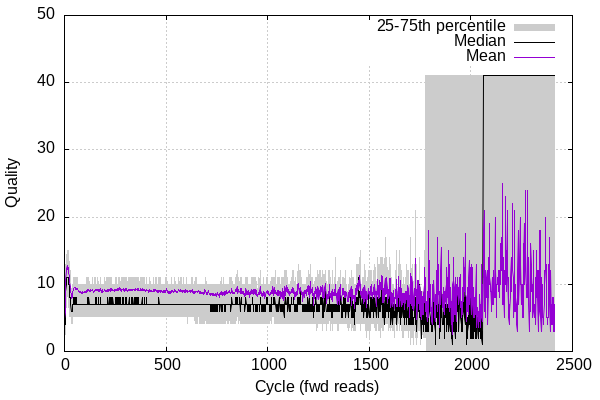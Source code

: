 
            set terminal png size 600,400 truecolor
            set output "Mapping_statistics/NAD_map-quals2.png"
            set grid xtics ytics y2tics back lc rgb "#cccccc"
            set multiplot
            
            set yrange [0:50]
            set ylabel "Quality"
            set xlabel "Cycle (fwd reads)"
            plot '-' using 1:2:3 with filledcurve lt 1 lc rgb "#cccccc" t '25-75th percentile' , '-' using 1:2 with lines lc rgb "#000000" t 'Median', '-' using 1:2 with lines lt 1 t 'Mean'
        1	2	4
2	2	5
3	3	6
4	4	7
5	5	9
6	5	11
7	6	12
8	7	14
9	7	14
10	7	14
11	8	14
12	8	14
13	8	15
14	8	15
15	8	15
16	8	14
17	8	14
18	8	14
19	8	15
20	8	15
21	7	15
22	7	14
23	6	13
24	7	13
25	6	13
26	6	13
27	5	12
28	5	12
29	5	11
30	5	10
31	5	10
32	5	9
33	4	9
34	4	9
35	4	8
36	4	9
37	4	9
38	4	9
39	4	9
40	5	10
41	5	10
42	5	10
43	5	11
44	5	11
45	5	11
46	5	11
47	5	11
48	5	11
49	5	11
50	5	11
51	5	11
52	5	11
53	5	11
54	5	11
55	5	10
56	5	11
57	5	11
58	5	11
59	5	11
60	5	11
61	5	10
62	5	11
63	5	11
64	5	10
65	5	11
66	5	10
67	5	10
68	5	10
69	5	10
70	5	10
71	5	10
72	5	10
73	5	10
74	5	10
75	5	10
76	5	10
77	5	10
78	5	10
79	5	10
80	5	10
81	5	10
82	5	10
83	5	10
84	5	10
85	5	10
86	5	10
87	5	10
88	5	10
89	5	10
90	5	10
91	5	10
92	5	10
93	5	10
94	5	10
95	5	10
96	5	10
97	5	10
98	5	10
99	5	10
100	5	10
101	5	10
102	5	10
103	5	10
104	5	10
105	5	10
106	5	10
107	5	10
108	5	11
109	5	10
110	5	10
111	5	10
112	5	10
113	5	10
114	5	10
115	5	11
116	5	10
117	5	10
118	5	11
119	5	10
120	5	11
121	5	10
122	5	10
123	5	10
124	5	10
125	5	10
126	5	10
127	5	10
128	5	10
129	5	10
130	5	10
131	5	10
132	5	10
133	5	10
134	5	10
135	5	10
136	5	10
137	5	11
138	5	10
139	5	10
140	5	10
141	5	10
142	5	10
143	5	10
144	5	10
145	5	10
146	5	10
147	5	10
148	5	11
149	5	10
150	5	10
151	5	10
152	5	11
153	5	10
154	5	11
155	5	10
156	5	10
157	5	10
158	5	10
159	5	10
160	5	10
161	5	10
162	5	10
163	5	11
164	5	11
165	5	10
166	5	10
167	5	10
168	5	10
169	5	10
170	5	10
171	5	10
172	5	10
173	5	10
174	5	10
175	5	10
176	5	11
177	5	10
178	5	11
179	5	10
180	5	10
181	5	10
182	5	10
183	5	10
184	5	10
185	5	10
186	5	10
187	5	10
188	5	10
189	5	10
190	5	10
191	5	10
192	5	10
193	5	10
194	5	10
195	5	10
196	5	11
197	5	10
198	5	10
199	5	11
200	5	10
201	5	10
202	5	10
203	5	10
204	5	10
205	5	10
206	5	10
207	5	11
208	5	10
209	5	10
210	5	10
211	5	10
212	5	10
213	5	10
214	5	11
215	5	11
216	5	10
217	5	10
218	5	10
219	5	10
220	5	11
221	5	10
222	5	10
223	5	10
224	5	10
225	5	10
226	5	10
227	5	11
228	5	11
229	5	11
230	5	11
231	5	10
232	5	10
233	5	10
234	5	10
235	5	10
236	5	10
237	5	10
238	5	10
239	5	10
240	5	10
241	5	10
242	5	10
243	5	10
244	5	10
245	5	10
246	5	10
247	5	10
248	5	10
249	5	10
250	5	11
251	5	10
252	5	10
253	5	10
254	5	11
255	5	10
256	5	11
257	5	10
258	5	10
259	5	10
260	5	10
261	5	10
262	5	10
263	5	10
264	5	10
265	5	11
266	5	10
267	5	11
268	5	11
269	5	10
270	5	11
271	5	11
272	5	11
273	5	11
274	5	10
275	5	10
276	5	10
277	5	10
278	5	10
279	5	10
280	5	10
281	5	10
282	5	11
283	5	11
284	5	10
285	5	11
286	5	11
287	5	11
288	5	11
289	5	11
290	5	11
291	5	11
292	5	10
293	5	10
294	5	10
295	5	10
296	5	11
297	5	11
298	5	10
299	5	11
300	5	11
301	5	11
302	5	11
303	5	10
304	5	10
305	5	11
306	5	10
307	5	11
308	5	10
309	5	10
310	5	10
311	5	10
312	5	10
313	5	11
314	5	10
315	5	10
316	5	10
317	5	10
318	5	11
319	5	10
320	5	10
321	5	10
322	5	10
323	5	10
324	5	10
325	5	11
326	5	10
327	5	10
328	5	10
329	5	10
330	5	11
331	5	10
332	5	11
333	5	11
334	5	10
335	5	10
336	5	10
337	5	10
338	5	11
339	5	11
340	5	10
341	5	11
342	5	10
343	5	11
344	5	10
345	5	11
346	5	10
347	5	10
348	5	11
349	5	11
350	5	11
351	5	10
352	5	11
353	5	11
354	5	11
355	5	11
356	5	11
357	5	10
358	5	10
359	5	11
360	5	11
361	5	11
362	5	11
363	5	10
364	5	10
365	5	10
366	5	10
367	5	10
368	5	10
369	5	10
370	5	10
371	5	10
372	5	11
373	5	11
374	5	10
375	5	11
376	5	10
377	5	10
378	5	10
379	5	10
380	5	11
381	5	10
382	5	11
383	5	10
384	5	10
385	5	10
386	5	10
387	5	10
388	5	10
389	5	11
390	5	10
391	5	10
392	5	10
393	5	11
394	5	10
395	5	10
396	5	10
397	5	10
398	5	10
399	5	10
400	5	10
401	5	10
402	5	10
403	5	11
404	5	11
405	5	10
406	5	10
407	5	10
408	5	10
409	5	10
410	5	10
411	5	10
412	5	10
413	5	10
414	5	10
415	5	10
416	5	10
417	5	10
418	5	10
419	5	10
420	5	11
421	5	10
422	5	10
423	5	10
424	5	10
425	5	10
426	5	10
427	5	10
428	5	10
429	5	10
430	5	10
431	5	10
432	5	10
433	5	10
434	5	10
435	5	10
436	5	10
437	5	11
438	5	10
439	5	10
440	5	10
441	5	10
442	5	10
443	5	10
444	5	10
445	5	10
446	5	10
447	5	10
448	5	10
449	5	11
450	5	10
451	5	10
452	5	10
453	5	10
454	5	11
455	5	10
456	5	10
457	5	10
458	5	10
459	5	10
460	5	10
461	5	10
462	5	10
463	5	10
464	5	10
465	5	11
466	5	10
467	5	11
468	5	10
469	5	11
470	5	11
471	5	10
472	5	10
473	5	10
474	5	10
475	5	10
476	5	10
477	5	10
478	5	10
479	5	10
480	5	10
481	5	10
482	5	10
483	5	10
484	5	10
485	5	10
486	5	10
487	5	10
488	5	10
489	5	10
490	5	10
491	5	10
492	5	10
493	5	10
494	5	10
495	5	10
496	5	10
497	5	10
498	5	11
499	5	10
500	5	11
501	5	10
502	5	10
503	5	11
504	5	11
505	5	10
506	5	10
507	5	10
508	5	10
509	5	10
510	5	10
511	5	10
512	5	10
513	5	10
514	5	10
515	5	10
516	5	10
517	5	10
518	5	10
519	5	10
520	5	10
521	5	10
522	5	10
523	5	10
524	5	10
525	5	10
526	5	10
527	5	10
528	5	11
529	5	10
530	5	10
531	5	10
532	5	10
533	5	10
534	5	10
535	5	10
536	5	10
537	5	10
538	5	10
539	5	10
540	5	10
541	5	10
542	5	11
543	5	11
544	5	10
545	5	10
546	5	10
547	5	10
548	5	10
549	5	10
550	5	10
551	5	10
552	5	10
553	5	10
554	5	10
555	5	10
556	5	10
557	5	10
558	5	10
559	5	10
560	5	10
561	5	10
562	5	11
563	5	11
564	5	10
565	5	10
566	5	10
567	5	10
568	5	10
569	5	11
570	5	11
571	5	10
572	5	10
573	5	11
574	5	10
575	5	10
576	5	10
577	5	11
578	5	10
579	5	10
580	5	10
581	5	10
582	5	10
583	5	10
584	5	10
585	5	11
586	5	10
587	5	10
588	5	10
589	5	10
590	5	10
591	5	10
592	5	10
593	5	10
594	5	10
595	5	10
596	5	10
597	5	10
598	5	10
599	5	11
600	5	10
601	5	10
602	5	10
603	5	10
604	5	10
605	4	10
606	5	10
607	5	10
608	5	10
609	5	10
610	5	10
611	5	10
612	5	10
613	5	10
614	5	10
615	5	10
616	5	10
617	5	10
618	5	10
619	5	10
620	5	10
621	5	10
622	5	10
623	5	10
624	5	10
625	5	10
626	5	10
627	5	11
628	5	10
629	5	11
630	5	10
631	5	11
632	5	10
633	5	10
634	5	10
635	5	10
636	5	10
637	5	10
638	5	10
639	5	10
640	5	10
641	5	10
642	5	10
643	4	11
644	5	10
645	5	10
646	5	10
647	5	10
648	5	10
649	4	11
650	4	10
651	5	10
652	5	10
653	4	10
654	5	10
655	4	10
656	5	10
657	5	10
658	5	10
659	5	10
660	5	10
661	5	10
662	5	10
663	5	10
664	4	10
665	4	10
666	5	10
667	4	10
668	4	10
669	5	10
670	4	10
671	5	10
672	5	10
673	5	10
674	5	10
675	4	10
676	4	10
677	4	10
678	4	10
679	5	10
680	4	10
681	5	10
682	4	10
683	4	10
684	5	10
685	5	10
686	5	10
687	5	10
688	5	10
689	4	10
690	5	10
691	5	10
692	5	10
693	5	10
694	5	10
695	5	10
696	5	11
697	4	10
698	4	10
699	4	10
700	4	10
701	5	10
702	5	10
703	4	10
704	4	10
705	5	10
706	4	10
707	4	10
708	4	10
709	4	10
710	4	10
711	4	10
712	4	10
713	4	10
714	4	10
715	4	10
716	4	10
717	4	9
718	4	10
719	4	10
720	4	9
721	5	9
722	4	10
723	4	10
724	4	10
725	4	10
726	4	10
727	4	10
728	4	10
729	4	9
730	4	9
731	4	9
732	4	10
733	4	10
734	4	9
735	4	9
736	4	9
737	4	10
738	5	10
739	4	10
740	4	10
741	4	9
742	4	10
743	4	10
744	4	10
745	4	10
746	4	10
747	4	10
748	4	9
749	4	10
750	4	10
751	4	10
752	4	10
753	4	10
754	4	10
755	4	10
756	5	9
757	4	9
758	4	10
759	4	10
760	4	10
761	4	9
762	4	9
763	4	9
764	4	10
765	4	10
766	4	10
767	4	10
768	4	9
769	4	10
770	4	10
771	4	11
772	4	10
773	4	10
774	4	10
775	5	10
776	5	10
777	5	9
778	4	9
779	5	10
780	4	10
781	4	10
782	4	11
783	4	10
784	4	10
785	5	10
786	5	10
787	4	10
788	4	9
789	4	9
790	5	10
791	4	10
792	5	10
793	5	10
794	5	10
795	5	10
796	5	10
797	5	10
798	5	10
799	5	10
800	4	10
801	5	10
802	5	10
803	5	10
804	4	10
805	5	10
806	5	10
807	5	10
808	5	10
809	4	10
810	5	10
811	5	10
812	5	11
813	5	11
814	5	10
815	4	10
816	4	11
817	4	11
818	5	9
819	4	10
820	4	10
821	5	10
822	5	10
823	5	10
824	5	11
825	5	10
826	4	10
827	5	10
828	5	10
829	4	10
830	4	10
831	5	10
832	5	10
833	5	10
834	5	10
835	5	10
836	4	10
837	5	10
838	5	10
839	5	10
840	5	10
841	4	10
842	5	10
843	4	11
844	5	10
845	5	10
846	5	10
847	5	10
848	5	11
849	5	12
850	5	10
851	5	11
852	5	10
853	5	10
854	5	10
855	5	10
856	4	11
857	5	10
858	5	11
859	5	10
860	5	10
861	5	10
862	5	10
863	5	10
864	4	10
865	5	10
866	5	10
867	5	11
868	5	11
869	5	11
870	4	10
871	5	10
872	4	10
873	4	10
874	4	10
875	5	10
876	4	10
877	4	10
878	4	10
879	5	10
880	5	10
881	5	9
882	5	10
883	4	10
884	4	10
885	5	10
886	4	9
887	4	9
888	4	9
889	4	10
890	5	10
891	5	10
892	5	10
893	5	11
894	5	11
895	5	10
896	5	10
897	4	10
898	4	11
899	4	11
900	4	9
901	5	10
902	5	10
903	5	10
904	5	10
905	5	10
906	5	10
907	4	10
908	4	9
909	4	9
910	4	9
911	5	10
912	5	9
913	5	9
914	5	10
915	5	10
916	5	10
917	4	10
918	5	10
919	5	11
920	5	10
921	4	11
922	5	10
923	5	10
924	4	10
925	5	10
926	5	9
927	5	11
928	5	11
929	5	10
930	4	10
931	4	10
932	4	10
933	4	11
934	4	10
935	5	10
936	4	10
937	4	11
938	4	11
939	5	10
940	4	10
941	5	10
942	4	11
943	4	10
944	5	10
945	4	10
946	5	10
947	4	9
948	4	9
949	4	9
950	4	9
951	4	9
952	5	9
953	4	10
954	4	10
955	4	11
956	5	10
957	4	11
958	4	10
959	5	10
960	4	10
961	4	10
962	5	10
963	5	12
964	4	10
965	4	10
966	4	10
967	5	10
968	5	10
969	4	9
970	4	10
971	4	9
972	4	10
973	5	9
974	4	9
975	5	9
976	4	10
977	4	10
978	4	11
979	4	10
980	5	10
981	4	10
982	4	10
983	4	9
984	5	9
985	5	10
986	5	9
987	4	10
988	4	9
989	4	9
990	4	9
991	4	10
992	4	10
993	4	11
994	5	10
995	5	10
996	5	10
997	5	10
998	4	11
999	5	10
1000	4	10
1001	5	10
1002	4	10
1003	4	9
1004	4	10
1005	4	9
1006	4	10
1007	4	9
1008	4	10
1009	4	9
1010	4	10
1011	4	10
1012	5	10
1013	5	10
1014	5	10
1015	5	10
1016	5	10
1017	4	11
1018	4	11
1019	5	11
1020	5	10
1021	5	11
1022	5	10
1023	5	11
1024	5	10
1025	5	10
1026	5	11
1027	5	11
1028	5	11
1029	5	10
1030	5	9
1031	5	10
1032	5	10
1033	4	10
1034	5	11
1035	5	11
1036	5	10
1037	4	12
1038	4	10
1039	5	9
1040	5	10
1041	4	10
1042	4	10
1043	5	9
1044	4	10
1045	5	10
1046	5	9
1047	5	10
1048	5	11
1049	4	10
1050	4	10
1051	4	10
1052	4	9
1053	4	10
1054	4	10
1055	5	11
1056	5	11
1057	4	10
1058	4	10
1059	4	10
1060	5	10
1061	4	10
1062	4	8
1063	5	9
1064	4	10
1065	5	10
1066	5	9
1067	5	11
1068	4	10
1069	4	10
1070	4	9
1071	4	9
1072	4	9
1073	5	11
1074	5	11
1075	5	10
1076	5	10
1077	4	11
1078	4	10
1079	4	9
1080	4	8
1081	4	9
1082	4	9
1083	5	10
1084	5	10
1085	5	12
1086	5	11
1087	5	11
1088	5	9
1089	5	10
1090	4	12
1091	5	11
1092	4	12
1093	5	11
1094	5	10
1095	5	9
1096	4	10
1097	4	11
1098	4	11
1099	4	10
1100	5	10
1101	5	10
1102	5	10
1103	5	10
1104	4	10
1105	4	9
1106	5	9
1107	5	10
1108	4	10
1109	4	10
1110	4	9
1111	5	9
1112	4	9
1113	5	10
1114	5	10
1115	4	11
1116	5	11
1117	5	10
1118	5	10
1119	5	11
1120	4	10
1121	4	10
1122	4	11
1123	5	12
1124	5	9
1125	5	11
1126	4	12
1127	5	10
1128	4	9
1129	5	11
1130	5	10
1131	4	10
1132	4	10
1133	4	9
1134	4	10
1135	4	10
1136	4	10
1137	5	11
1138	5	9
1139	5	10
1140	5	10
1141	4	10
1142	5	10
1143	6	9
1144	5	9
1145	4	10
1146	5	9
1147	4	10
1148	5	11
1149	6	11
1150	5	13
1151	5	11
1152	5	11
1153	4	12
1154	4	12
1155	4	10
1156	5	11
1157	5	12
1158	5	9
1159	6	11
1160	6	11
1161	5	12
1162	4	10
1163	5	11
1164	5	11
1165	5	9
1166	4	10
1167	5	9
1168	5	10
1169	5	10
1170	4	10
1171	4	8
1172	4	8
1173	4	9
1174	4	9
1175	4	10
1176	4	9
1177	4	10
1178	5	10
1179	5	10
1180	4	10
1181	4	9
1182	4	10
1183	4	10
1184	4	10
1185	5	10
1186	5	10
1187	4	10
1188	5	10
1189	4	10
1190	4	11
1191	5	10
1192	4	9
1193	4	10
1194	4	10
1195	5	10
1196	5	10
1197	4	11
1198	4	11
1199	4	10
1200	4	11
1201	5	10
1202	5	11
1203	5	12
1204	5	11
1205	4	11
1206	4	9
1207	4	10
1208	5	9
1209	5	10
1210	5	13
1211	4	10
1212	4	9
1213	5	11
1214	5	11
1215	4	10
1216	5	10
1217	4	10
1218	4	10
1219	5	10
1220	4	11
1221	4	9
1222	5	9
1223	5	10
1224	5	9
1225	4	9
1226	4	7
1227	4	8
1228	4	9
1229	5	9
1230	4	9
1231	4	9
1232	4	10
1233	4	11
1234	5	9
1235	5	10
1236	5	11
1237	5	11
1238	5	11
1239	5	11
1240	5	10
1241	5	9
1242	3	9
1243	4	10
1244	5	10
1245	4	10
1246	5	10
1247	5	12
1248	5	11
1249	5	9
1250	4	9
1251	4	10
1252	4	9
1253	4	11
1254	5	12
1255	4	10
1256	4	10
1257	4	10
1258	5	11
1259	5	12
1260	5	10
1261	4	10
1262	4	11
1263	4	11
1264	5	11
1265	5	10
1266	4	10
1267	4	11
1268	4	11
1269	5	11
1270	3	9
1271	4	11
1272	5	12
1273	4	11
1274	4	8
1275	5	10
1276	4	9
1277	4	11
1278	4	10
1279	4	9
1280	4	9
1281	5	11
1282	5	12
1283	5	12
1284	4	10
1285	4	10
1286	5	11
1287	4	10
1288	4	9
1289	3	9
1290	4	8
1291	4	8
1292	4	9
1293	4	9
1294	4	10
1295	4	10
1296	4	9
1297	4	11
1298	4	10
1299	4	8
1300	4	12
1301	5	10
1302	5	10
1303	5	10
1304	5	11
1305	5	12
1306	5	9
1307	4	9
1308	4	11
1309	4	9
1310	3	10
1311	4	10
1312	4	10
1313	5	10
1314	4	9
1315	4	10
1316	4	9
1317	4	11
1318	3	12
1319	4	10
1320	3	7
1321	4	9
1322	4	9
1323	4	9
1324	4	10
1325	4	10
1326	4	10
1327	4	10
1328	5	11
1329	4	11
1330	5	10
1331	4	11
1332	4	11
1333	4	14
1334	4	9
1335	4	10
1336	5	9
1337	5	9
1338	5	9
1339	4	10
1340	5	9
1341	4	10
1342	4	8
1343	3	8
1344	5	9
1345	5	10
1346	5	11
1347	4	10
1348	5	9
1349	3	8
1350	4	8
1351	4	8
1352	4	9
1353	4	10
1354	4	10
1355	5	11
1356	4	10
1357	5	10
1358	5	12
1359	4	11
1360	5	9
1361	4	9
1362	4	8
1363	5	9
1364	4	9
1365	5	10
1366	4	10
1367	4	9
1368	5	10
1369	5	11
1370	4	10
1371	4	11
1372	5	10
1373	5	10
1374	5	9
1375	4	9
1376	5	9
1377	4	9
1378	4	9
1379	4	9
1380	5	10
1381	4	12
1382	4	9
1383	4	12
1384	4	9
1385	4	8
1386	4	10
1387	5	10
1388	4	9
1389	4	9
1390	5	9
1391	5	9
1392	4	8
1393	4	9
1394	4	9
1395	4	9
1396	3	8
1397	3	8
1398	3	10
1399	4	9
1400	3	10
1401	4	9
1402	4	9
1403	4	11
1404	4	10
1405	4	8
1406	4	10
1407	4	10
1408	4	8
1409	5	10
1410	5	12
1411	5	8
1412	4	10
1413	4	8
1414	3	9
1415	4	8
1416	5	10
1417	4	11
1418	4	9
1419	4	10
1420	5	9
1421	4	11
1422	3	9
1423	4	8
1424	4	9
1425	5	10
1426	3	10
1427	3	7
1428	4	8
1429	5	8
1430	3	10
1431	4	8
1432	4	10
1433	5	10
1434	6	10
1435	4	9
1436	5	9
1437	4	13
1438	4	10
1439	4	9
1440	4	13
1441	5	11
1442	7	10
1443	6	11
1444	5	13
1445	5	10
1446	5	13
1447	5	13
1448	5	10
1449	4	11
1450	5	11
1451	6	12
1452	6	11
1453	4	14
1454	5	13
1455	5	12
1456	5	15
1457	3	10
1458	4	12
1459	5	10
1460	5	10
1461	5	10
1462	4	9
1463	4	10
1464	5	10
1465	4	9
1466	5	9
1467	5	11
1468	5	11
1469	6	11
1470	4	8
1471	4	8
1472	4	8
1473	4	9
1474	4	11
1475	4	8
1476	4	13
1477	7	11
1478	5	11
1479	5	10
1480	4	11
1481	4	9
1482	3	10
1483	4	12
1484	3	9
1485	2	6
1486	3	10
1487	3	10
1488	4	10
1489	3	8
1490	3	10
1491	3	9
1492	3	11
1493	3	9
1494	3	12
1495	5	11
1496	5	10
1497	5	10
1498	4	9
1499	2	10
1500	4	11
1501	4	9
1502	4	12
1503	4	8
1504	6	10
1505	4	10
1506	4	9
1507	3	10
1508	4	12
1509	4	10
1510	5	8
1511	6	9
1512	6	10
1513	4	12
1514	5	8
1515	4	7
1516	4	8
1517	4	9
1518	6	10
1519	4	11
1520	5	11
1521	5	12
1522	4	9
1523	4	10
1524	6	10
1525	6	9
1526	4	9
1527	4	11
1528	4	13
1529	3	12
1530	4	9
1531	4	9
1532	4	11
1533	3	7
1534	4	7
1535	4	8
1536	5	10
1537	4	9
1538	4	12
1539	4	9
1540	4	14
1541	4	10
1542	5	9
1543	4	8
1544	3	8
1545	5	10
1546	5	12
1547	4	13
1548	5	11
1549	5	13
1550	3	11
1551	4	10
1552	4	8
1553	3	14
1554	2	11
1555	3	11
1556	4	8
1557	3	12
1558	4	11
1559	6	14
1560	6	13
1561	5	13
1562	6	12
1563	4	14
1564	6	10
1565	3	9
1566	4	9
1567	3	8
1568	3	8
1569	4	13
1570	4	9
1571	5	9
1572	4	8
1573	4	8
1574	4	10
1575	5	10
1576	5	9
1577	4	11
1578	5	17
1579	4	11
1580	4	8
1581	5	11
1582	4	9
1583	4	14
1584	6	12
1585	4	9
1586	6	8
1587	5	14
1588	5	11
1589	4	9
1590	4	9
1591	4	11
1592	4	9
1593	4	12
1594	4	10
1595	3	10
1596	3	9
1597	4	12
1598	4	13
1599	4	14
1600	5	13
1601	5	10
1602	3	13
1603	4	10
1604	4	9
1605	3	8
1606	3	7
1607	4	9
1608	4	11
1609	4	9
1610	5	8
1611	5	8
1612	3	8
1613	4	10
1614	5	7
1615	4	7
1616	3	7
1617	3	7
1618	4	10
1619	3	8
1620	4	8
1621	4	8
1622	3	7
1623	5	9
1624	3	9
1625	2	8
1626	5	9
1627	4	10
1628	4	11
1629	4	9
1630	5	10
1631	5	12
1632	5	10
1633	5	15
1634	3	7
1635	3	7
1636	3	7
1637	4	6
1638	5	7
1639	6	8
1640	3	9
1641	4	8
1642	6	9
1643	5	13
1644	5	10
1645	4	10
1646	4	8
1647	4	10
1648	3	9
1649	5	10
1650	4	15
1651	3	8
1652	5	9
1653	6	13
1654	4	11
1655	4	10
1656	5	11
1657	5	12
1658	5	11
1659	4	11
1660	3	7
1661	3	8
1662	4	10
1663	2	9
1664	4	10
1665	5	9
1666	2	10
1667	3	9
1668	3	8
1669	2	8
1670	4	11
1671	3	8
1672	3	7
1673	4	10
1674	4	8
1675	3	7
1676	3	10
1677	4	11
1678	3	7
1679	4	9
1680	4	10
1681	5	10
1682	3	12
1683	3	9
1684	4	8
1685	4	13
1686	3	7
1687	4	7
1688	3	8
1689	3	8
1690	3	12
1691	4	12
1692	3	8
1693	2	8
1694	3	8
1695	3	7
1696	4	7
1697	3	5
1698	4	6
1699	4	10
1700	3	8
1701	4	10
1702	4	17
1703	3	8
1704	1	9
1705	2	8
1706	3	9
1707	3	8
1708	2	8
1709	4	9
1710	6	12
1711	3	13
1712	5	8
1713	3	9
1714	2	8
1715	3	7
1716	2	9
1717	1	8
1718	2	6
1719	2	8
1720	5	13
1721	3	10
1722	4	8
1723	4	8
1724	3	10
1725	3	10
1726	2	12
1727	3	9
1728	4	21
1729	3	12
1730	1	10
1731	3	13
1732	3	12
1733	2	10
1734	3	4
1735	3	7
1736	2	8
1737	6	8
1738	2	9
1739	7	10
1740	7	10
1741	6	9
1742	3	7
1743	5	10
1744	7	10
1745	3	11
1746	4	6
1747	4	7
1748	3	14
1749	5	11
1750	3	8
1751	3	7
1752	1	6
1753	4	7
1754	3	5
1755	2	5
1756	3	3
1757	4	7
1758	4	5
1759	2	5
1760	3	5
1761	3	5
1762	3	5
1763	4	7
1764	3	9
1765	3	6
1766	4	5
1767	2	4
1768	6	8
1769	5	8
1770	5	10
1771	2	15
1772	3	14
1773	4	8
1774	2	6
1775	4	6
1776	4	12
1777	2	15
1778	6	7
1779	3	41
1780	4	41
1781	0	41
1782	0	41
1783	0	41
1784	0	41
1785	0	41
1786	0	41
1787	0	41
1788	0	41
1789	0	41
1790	0	41
1791	0	41
1792	0	41
1793	0	41
1794	0	41
1795	0	41
1796	0	41
1797	0	41
1798	0	41
1799	0	41
1800	0	41
1801	0	41
1802	0	41
1803	0	41
1804	0	41
1805	0	41
1806	0	41
1807	0	41
1808	0	41
1809	0	41
1810	0	41
1811	0	41
1812	0	41
1813	0	41
1814	0	41
1815	0	41
1816	0	41
1817	0	41
1818	0	41
1819	0	41
1820	0	41
1821	0	41
1822	0	41
1823	0	41
1824	0	41
1825	0	41
1826	0	41
1827	0	41
1828	0	41
1829	0	41
1830	0	41
1831	0	41
1832	0	41
1833	0	41
1834	0	41
1835	0	41
1836	0	41
1837	0	41
1838	0	41
1839	0	41
1840	0	41
1841	0	41
1842	0	41
1843	0	41
1844	0	41
1845	0	41
1846	0	41
1847	0	41
1848	0	41
1849	0	41
1850	0	41
1851	0	41
1852	0	41
1853	0	41
1854	0	41
1855	0	41
1856	0	41
1857	0	41
1858	0	41
1859	0	41
1860	0	41
1861	0	41
1862	0	41
1863	0	41
1864	0	41
1865	0	41
1866	0	41
1867	0	41
1868	0	41
1869	0	41
1870	0	41
1871	0	41
1872	0	41
1873	0	41
1874	0	41
1875	0	41
1876	0	41
1877	0	41
1878	0	41
1879	0	41
1880	0	41
1881	0	41
1882	0	41
1883	0	41
1884	0	41
1885	0	41
1886	0	41
1887	0	41
1888	0	41
1889	0	41
1890	0	41
1891	0	41
1892	0	41
1893	0	41
1894	0	41
1895	0	41
1896	0	41
1897	0	41
1898	0	41
1899	0	41
1900	0	41
1901	0	41
1902	0	41
1903	0	41
1904	0	41
1905	0	41
1906	0	41
1907	0	41
1908	0	41
1909	0	41
1910	0	41
1911	0	41
1912	0	41
1913	0	41
1914	0	41
1915	0	41
1916	0	41
1917	0	41
1918	0	41
1919	0	41
1920	0	41
1921	0	41
1922	0	41
1923	0	41
1924	0	41
1925	0	41
1926	0	41
1927	0	41
1928	0	41
1929	0	41
1930	0	41
1931	0	41
1932	0	41
1933	0	41
1934	0	41
1935	0	41
1936	0	41
1937	0	41
1938	0	41
1939	0	41
1940	0	41
1941	0	41
1942	0	41
1943	0	41
1944	0	41
1945	0	41
1946	0	41
1947	0	41
1948	0	41
1949	0	41
1950	0	41
1951	0	41
1952	0	41
1953	0	41
1954	0	41
1955	0	41
1956	0	41
1957	0	41
1958	0	41
1959	0	41
1960	0	41
1961	0	41
1962	0	41
1963	0	41
1964	0	41
1965	0	41
1966	0	41
1967	0	41
1968	0	41
1969	0	41
1970	0	41
1971	0	41
1972	0	41
1973	0	41
1974	0	41
1975	0	41
1976	0	41
1977	0	41
1978	0	41
1979	0	41
1980	0	41
1981	0	41
1982	0	41
1983	0	41
1984	0	41
1985	0	41
1986	0	41
1987	0	41
1988	0	41
1989	0	41
1990	0	41
1991	0	41
1992	0	41
1993	0	41
1994	0	41
1995	0	41
1996	0	41
1997	0	41
1998	0	41
1999	0	41
2000	0	41
2001	0	41
2002	0	41
2003	0	41
2004	0	41
2005	0	41
2006	0	41
2007	0	41
2008	0	41
2009	0	41
2010	0	41
2011	0	41
2012	0	41
2013	0	41
2014	0	41
2015	0	41
2016	0	41
2017	0	41
2018	0	41
2019	0	41
2020	0	41
2021	0	41
2022	0	41
2023	0	41
2024	0	41
2025	0	41
2026	0	41
2027	0	41
2028	0	41
2029	0	41
2030	0	41
2031	0	41
2032	0	41
2033	0	41
2034	0	41
2035	0	41
2036	0	41
2037	0	41
2038	0	41
2039	0	41
2040	0	41
2041	0	41
2042	0	41
2043	0	41
2044	0	41
2045	0	41
2046	0	41
2047	0	41
2048	0	41
2049	0	41
2050	0	41
2051	0	41
2052	0	41
2053	0	41
2054	0	41
2055	0	41
2056	0	41
2057	0	41
2058	0	41
2059	0	41
2060	0	41
2061	0	41
2062	0	41
2063	0	41
2064	0	41
2065	0	41
2066	0	41
2067	0	41
2068	0	41
2069	0	41
2070	0	41
2071	0	41
2072	0	41
2073	0	41
2074	0	41
2075	0	41
2076	0	41
2077	0	41
2078	0	41
2079	0	41
2080	0	41
2081	0	41
2082	0	41
2083	0	41
2084	0	41
2085	0	41
2086	0	41
2087	0	41
2088	0	41
2089	0	41
2090	0	41
2091	0	41
2092	0	41
2093	0	41
2094	0	41
2095	0	41
2096	0	41
2097	0	41
2098	0	41
2099	0	41
2100	0	41
2101	0	41
2102	0	41
2103	0	41
2104	0	41
2105	0	41
2106	0	41
2107	0	41
2108	0	41
2109	0	41
2110	0	41
2111	0	41
2112	0	41
2113	0	41
2114	0	41
2115	0	41
2116	0	41
2117	0	41
2118	0	41
2119	0	41
2120	0	41
2121	0	41
2122	0	41
2123	0	41
2124	0	41
2125	0	41
2126	0	41
2127	0	41
2128	0	41
2129	0	41
2130	0	41
2131	0	41
2132	0	41
2133	0	41
2134	0	41
2135	0	41
2136	0	41
2137	0	41
2138	0	41
2139	0	41
2140	0	41
2141	0	41
2142	0	41
2143	0	41
2144	0	41
2145	0	41
2146	0	41
2147	0	41
2148	0	41
2149	0	41
2150	0	41
2151	0	41
2152	0	41
2153	0	41
2154	0	41
2155	0	41
2156	0	41
2157	0	41
2158	0	41
2159	0	41
2160	0	41
2161	0	41
2162	0	41
2163	0	41
2164	0	41
2165	0	41
2166	0	41
2167	0	41
2168	0	41
2169	0	41
2170	0	41
2171	0	41
2172	0	41
2173	0	41
2174	0	41
2175	0	41
2176	0	41
2177	0	41
2178	0	41
2179	0	41
2180	0	41
2181	0	41
2182	0	41
2183	0	41
2184	0	41
2185	0	41
2186	0	41
2187	0	41
2188	0	41
2189	0	41
2190	0	41
2191	0	41
2192	0	41
2193	0	41
2194	0	41
2195	0	41
2196	0	41
2197	0	41
2198	0	41
2199	0	41
2200	0	41
2201	0	41
2202	0	41
2203	0	41
2204	0	41
2205	0	41
2206	0	41
2207	0	41
2208	0	41
2209	0	41
2210	0	41
2211	0	41
2212	0	41
2213	0	41
2214	0	41
2215	0	41
2216	0	41
2217	0	41
2218	0	41
2219	0	41
2220	0	41
2221	0	41
2222	0	41
2223	0	41
2224	0	41
2225	0	41
2226	0	41
2227	0	41
2228	0	41
2229	0	41
2230	0	41
2231	0	41
2232	0	41
2233	0	41
2234	0	41
2235	0	41
2236	0	41
2237	0	41
2238	0	41
2239	0	41
2240	0	41
2241	0	41
2242	0	41
2243	0	41
2244	0	41
2245	0	41
2246	0	41
2247	0	41
2248	0	41
2249	0	41
2250	0	41
2251	0	41
2252	0	41
2253	0	41
2254	0	41
2255	0	41
2256	0	41
2257	0	41
2258	0	41
2259	0	41
2260	0	41
2261	0	41
2262	0	41
2263	0	41
2264	0	41
2265	0	41
2266	0	41
2267	0	41
2268	0	41
2269	0	41
2270	0	41
2271	0	41
2272	0	41
2273	0	41
2274	0	41
2275	0	41
2276	0	41
2277	0	41
2278	0	41
2279	0	41
2280	0	41
2281	0	41
2282	0	41
2283	0	41
2284	0	41
2285	0	41
2286	0	41
2287	0	41
2288	0	41
2289	0	41
2290	0	41
2291	0	41
2292	0	41
2293	0	41
2294	0	41
2295	0	41
2296	0	41
2297	0	41
2298	0	41
2299	0	41
2300	0	41
2301	0	41
2302	0	41
2303	0	41
2304	0	41
2305	0	41
2306	0	41
2307	0	41
2308	0	41
2309	0	41
2310	0	41
2311	0	41
2312	0	41
2313	0	41
2314	0	41
2315	0	41
2316	0	41
2317	0	41
2318	0	41
2319	0	41
2320	0	41
2321	0	41
2322	0	41
2323	0	41
2324	0	41
2325	0	41
2326	0	41
2327	0	41
2328	0	41
2329	0	41
2330	0	41
2331	0	41
2332	0	41
2333	0	41
2334	0	41
2335	0	41
2336	0	41
2337	0	41
2338	0	41
2339	0	41
2340	0	41
2341	0	41
2342	0	41
2343	0	41
2344	0	41
2345	0	41
2346	0	41
2347	0	41
2348	0	41
2349	0	41
2350	0	41
2351	0	41
2352	0	41
2353	0	41
2354	0	41
2355	0	41
2356	0	41
2357	0	41
2358	0	41
2359	0	41
2360	0	41
2361	0	41
2362	0	41
2363	0	41
2364	0	41
2365	0	41
2366	0	41
2367	0	41
2368	0	41
2369	0	41
2370	0	41
2371	0	41
2372	0	41
2373	0	41
2374	0	41
2375	0	41
2376	0	41
2377	0	41
2378	0	41
2379	0	41
2380	0	41
2381	0	41
2382	0	41
2383	0	41
2384	0	41
2385	0	41
2386	0	41
2387	0	41
2388	0	41
2389	0	41
2390	0	41
2391	0	41
2392	0	41
2393	0	41
2394	0	41
2395	0	41
2396	0	41
2397	0	41
2398	0	41
2399	0	41
2400	0	41
2401	0	41
2402	0	41
2403	0	41
2404	0	41
2405	0	41
2406	0	41
2407	0	41
2408	0	41
2409	0	41
2410	0	41
2411	0	41
end
1	3
2	4
3	4
4	5
5	6
6	8
7	9
8	10
9	11
10	11
11	11
12	11
13	11
14	11
15	11
16	11
17	11
18	11
19	11
20	11
21	11
22	10
23	10
24	10
25	9
26	9
27	8
28	8
29	7
30	7
31	7
32	6
33	6
34	6
35	6
36	6
37	6
38	6
39	6
40	7
41	7
42	7
43	7
44	7
45	7
46	8
47	8
48	7
49	7
50	8
51	8
52	8
53	7
54	7
55	7
56	7
57	8
58	7
59	7
60	8
61	7
62	7
63	7
64	7
65	7
66	7
67	7
68	7
69	7
70	7
71	7
72	7
73	7
74	7
75	7
76	7
77	7
78	7
79	7
80	7
81	7
82	7
83	7
84	7
85	7
86	7
87	7
88	7
89	7
90	7
91	7
92	7
93	7
94	7
95	7
96	7
97	7
98	7
99	7
100	7
101	7
102	7
103	7
104	7
105	7
106	7
107	7
108	7
109	7
110	7
111	7
112	7
113	7
114	8
115	8
116	8
117	7
118	7
119	7
120	8
121	7
122	7
123	7
124	7
125	7
126	7
127	7
128	7
129	7
130	7
131	7
132	7
133	7
134	7
135	7
136	7
137	7
138	7
139	7
140	7
141	7
142	7
143	7
144	7
145	7
146	7
147	7
148	7
149	7
150	7
151	7
152	7
153	7
154	8
155	7
156	8
157	7
158	7
159	7
160	7
161	7
162	7
163	7
164	7
165	7
166	8
167	7
168	7
169	7
170	7
171	7
172	7
173	7
174	7
175	7
176	7
177	7
178	8
179	7
180	7
181	7
182	7
183	7
184	7
185	7
186	7
187	7
188	7
189	7
190	7
191	7
192	7
193	7
194	7
195	7
196	7
197	7
198	7
199	7
200	7
201	7
202	7
203	7
204	7
205	7
206	7
207	7
208	7
209	7
210	7
211	7
212	7
213	7
214	8
215	7
216	7
217	7
218	7
219	7
220	8
221	8
222	7
223	7
224	8
225	7
226	8
227	7
228	8
229	8
230	7
231	8
232	7
233	7
234	7
235	7
236	7
237	7
238	8
239	7
240	7
241	7
242	7
243	7
244	7
245	7
246	7
247	7
248	7
249	7
250	8
251	7
252	7
253	8
254	8
255	8
256	8
257	7
258	7
259	7
260	8
261	7
262	7
263	7
264	7
265	8
266	8
267	8
268	7
269	8
270	8
271	8
272	7
273	8
274	8
275	7
276	7
277	7
278	7
279	7
280	7
281	7
282	7
283	7
284	8
285	7
286	7
287	8
288	8
289	7
290	7
291	7
292	7
293	7
294	7
295	7
296	7
297	7
298	7
299	7
300	7
301	8
302	8
303	8
304	8
305	7
306	7
307	7
308	7
309	7
310	7
311	7
312	7
313	7
314	7
315	7
316	7
317	7
318	8
319	8
320	8
321	7
322	7
323	7
324	7
325	7
326	7
327	7
328	7
329	7
330	7
331	8
332	7
333	8
334	7
335	7
336	8
337	7
338	7
339	7
340	7
341	7
342	7
343	8
344	7
345	7
346	7
347	8
348	8
349	7
350	7
351	7
352	8
353	8
354	7
355	7
356	7
357	8
358	7
359	7
360	7
361	8
362	8
363	7
364	7
365	7
366	7
367	7
368	7
369	7
370	7
371	7
372	7
373	7
374	7
375	7
376	7
377	7
378	7
379	7
380	7
381	7
382	8
383	7
384	7
385	7
386	7
387	7
388	7
389	7
390	7
391	7
392	7
393	8
394	8
395	8
396	7
397	7
398	7
399	7
400	7
401	7
402	7
403	8
404	7
405	7
406	7
407	7
408	7
409	7
410	7
411	7
412	7
413	7
414	7
415	7
416	7
417	7
418	7
419	7
420	7
421	7
422	7
423	7
424	7
425	7
426	7
427	7
428	7
429	7
430	7
431	7
432	7
433	7
434	7
435	7
436	7
437	7
438	7
439	7
440	7
441	7
442	7
443	7
444	7
445	7
446	7
447	7
448	7
449	7
450	7
451	7
452	7
453	7
454	7
455	7
456	7
457	7
458	7
459	7
460	7
461	7
462	7
463	7
464	7
465	8
466	7
467	7
468	7
469	7
470	7
471	7
472	7
473	7
474	7
475	7
476	7
477	7
478	7
479	7
480	7
481	7
482	7
483	7
484	7
485	7
486	7
487	7
488	7
489	7
490	7
491	7
492	7
493	7
494	7
495	7
496	7
497	7
498	7
499	7
500	7
501	7
502	7
503	7
504	7
505	7
506	7
507	7
508	7
509	7
510	7
511	7
512	7
513	7
514	7
515	7
516	7
517	7
518	7
519	7
520	7
521	7
522	7
523	7
524	7
525	7
526	7
527	7
528	7
529	7
530	7
531	7
532	7
533	7
534	7
535	7
536	7
537	7
538	7
539	7
540	7
541	7
542	7
543	7
544	7
545	7
546	7
547	7
548	7
549	7
550	7
551	7
552	7
553	7
554	7
555	7
556	7
557	7
558	7
559	7
560	7
561	7
562	7
563	7
564	7
565	7
566	7
567	7
568	7
569	7
570	7
571	7
572	7
573	7
574	7
575	7
576	7
577	7
578	7
579	7
580	7
581	7
582	7
583	7
584	7
585	7
586	7
587	7
588	7
589	7
590	7
591	7
592	7
593	7
594	7
595	7
596	7
597	7
598	7
599	7
600	7
601	7
602	7
603	7
604	7
605	7
606	7
607	7
608	7
609	7
610	7
611	7
612	7
613	7
614	7
615	7
616	7
617	7
618	7
619	7
620	7
621	7
622	7
623	7
624	7
625	7
626	7
627	7
628	7
629	7
630	7
631	7
632	7
633	7
634	7
635	7
636	7
637	7
638	7
639	7
640	7
641	7
642	7
643	7
644	7
645	7
646	7
647	7
648	7
649	7
650	7
651	7
652	7
653	7
654	7
655	7
656	7
657	7
658	7
659	7
660	7
661	7
662	7
663	7
664	7
665	7
666	7
667	7
668	7
669	7
670	7
671	7
672	7
673	7
674	7
675	7
676	7
677	7
678	7
679	7
680	7
681	7
682	7
683	7
684	7
685	7
686	7
687	7
688	7
689	7
690	7
691	7
692	7
693	7
694	7
695	7
696	7
697	7
698	7
699	7
700	7
701	7
702	7
703	7
704	7
705	7
706	7
707	7
708	7
709	7
710	7
711	7
712	7
713	7
714	7
715	7
716	7
717	7
718	6
719	6
720	7
721	6
722	6
723	7
724	6
725	7
726	7
727	6
728	6
729	6
730	6
731	6
732	7
733	7
734	7
735	6
736	7
737	7
738	7
739	7
740	6
741	6
742	6
743	7
744	6
745	7
746	7
747	6
748	7
749	6
750	7
751	7
752	7
753	7
754	6
755	7
756	7
757	7
758	7
759	7
760	7
761	7
762	6
763	6
764	7
765	6
766	7
767	7
768	7
769	7
770	7
771	7
772	7
773	6
774	7
775	7
776	7
777	6
778	6
779	7
780	7
781	7
782	7
783	7
784	7
785	7
786	7
787	7
788	6
789	6
790	7
791	6
792	7
793	7
794	7
795	7
796	7
797	7
798	7
799	7
800	7
801	7
802	7
803	7
804	7
805	7
806	7
807	7
808	7
809	7
810	7
811	7
812	7
813	7
814	7
815	7
816	7
817	7
818	7
819	6
820	7
821	7
822	7
823	8
824	8
825	7
826	7
827	7
828	7
829	7
830	7
831	7
832	7
833	7
834	7
835	7
836	7
837	7
838	7
839	7
840	7
841	7
842	7
843	8
844	8
845	7
846	7
847	7
848	7
849	8
850	7
851	7
852	7
853	7
854	7
855	7
856	7
857	7
858	7
859	7
860	7
861	7
862	7
863	8
864	6
865	7
866	7
867	7
868	7
869	8
870	7
871	7
872	7
873	7
874	7
875	7
876	7
877	7
878	7
879	7
880	7
881	7
882	7
883	7
884	7
885	7
886	7
887	7
888	6
889	7
890	7
891	7
892	7
893	8
894	7
895	7
896	7
897	7
898	7
899	7
900	7
901	7
902	6
903	7
904	7
905	7
906	7
907	6
908	7
909	6
910	6
911	7
912	7
913	6
914	7
915	7
916	7
917	7
918	7
919	7
920	7
921	7
922	7
923	7
924	8
925	7
926	7
927	7
928	7
929	7
930	6
931	7
932	7
933	7
934	7
935	7
936	7
937	7
938	7
939	7
940	7
941	7
942	6
943	7
944	7
945	7
946	7
947	6
948	6
949	7
950	7
951	6
952	7
953	7
954	7
955	7
956	7
957	7
958	7
959	6
960	7
961	7
962	7
963	7
964	7
965	7
966	8
967	7
968	7
969	6
970	6
971	6
972	6
973	6
974	6
975	6
976	7
977	6
978	6
979	7
980	6
981	7
982	7
983	6
984	6
985	7
986	7
987	6
988	6
989	6
990	6
991	7
992	7
993	7
994	8
995	7
996	7
997	7
998	8
999	7
1000	7
1001	7
1002	7
1003	7
1004	7
1005	7
1006	7
1007	7
1008	6
1009	7
1010	6
1011	6
1012	7
1013	6
1014	7
1015	7
1016	7
1017	6
1018	7
1019	7
1020	8
1021	7
1022	7
1023	7
1024	7
1025	7
1026	7
1027	7
1028	8
1029	7
1030	7
1031	7
1032	7
1033	7
1034	7
1035	8
1036	7
1037	7
1038	7
1039	7
1040	7
1041	6
1042	7
1043	7
1044	6
1045	7
1046	7
1047	7
1048	7
1049	6
1050	6
1051	6
1052	7
1053	7
1054	6
1055	7
1056	8
1057	7
1058	7
1059	7
1060	7
1061	6
1062	7
1063	6
1064	7
1065	7
1066	7
1067	7
1068	6
1069	6
1070	7
1071	6
1072	6
1073	7
1074	7
1075	7
1076	7
1077	7
1078	7
1079	7
1080	6
1081	5
1082	6
1083	7
1084	7
1085	7
1086	8
1087	7
1088	7
1089	7
1090	7
1091	7
1092	7
1093	7
1094	7
1095	8
1096	7
1097	7
1098	7
1099	6
1100	7
1101	8
1102	8
1103	7
1104	7
1105	6
1106	7
1107	7
1108	7
1109	6
1110	6
1111	6
1112	7
1113	7
1114	7
1115	7
1116	7
1117	8
1118	7
1119	7
1120	7
1121	7
1122	7
1123	7
1124	7
1125	7
1126	8
1127	7
1128	7
1129	7
1130	7
1131	6
1132	6
1133	6
1134	7
1135	7
1136	6
1137	6
1138	7
1139	7
1140	7
1141	7
1142	7
1143	7
1144	6
1145	6
1146	7
1147	7
1148	7
1149	8
1150	8
1151	8
1152	7
1153	8
1154	8
1155	7
1156	8
1157	8
1158	7
1159	7
1160	9
1161	8
1162	7
1163	7
1164	7
1165	7
1166	7
1167	7
1168	7
1169	7
1170	7
1171	6
1172	6
1173	6
1174	6
1175	6
1176	6
1177	7
1178	7
1179	7
1180	6
1181	6
1182	6
1183	7
1184	6
1185	7
1186	7
1187	7
1188	7
1189	6
1190	7
1191	7
1192	6
1193	7
1194	7
1195	7
1196	6
1197	7
1198	8
1199	7
1200	7
1201	6
1202	7
1203	7
1204	8
1205	6
1206	6
1207	7
1208	7
1209	6
1210	7
1211	7
1212	7
1213	7
1214	7
1215	7
1216	6
1217	7
1218	7
1219	7
1220	8
1221	6
1222	6
1223	7
1224	7
1225	6
1226	5
1227	6
1228	6
1229	6
1230	7
1231	7
1232	7
1233	7
1234	8
1235	8
1236	7
1237	8
1238	7
1239	7
1240	6
1241	7
1242	6
1243	7
1244	7
1245	6
1246	7
1247	7
1248	7
1249	7
1250	6
1251	6
1252	6
1253	6
1254	6
1255	7
1256	7
1257	7
1258	7
1259	8
1260	7
1261	7
1262	7
1263	8
1264	8
1265	7
1266	8
1267	7
1268	7
1269	8
1270	5
1271	6
1272	8
1273	7
1274	5
1275	7
1276	6
1277	7
1278	7
1279	6
1280	6
1281	8
1282	9
1283	9
1284	8
1285	8
1286	7
1287	6
1288	6
1289	6
1290	6
1291	6
1292	6
1293	7
1294	6
1295	6
1296	7
1297	7
1298	6
1299	6
1300	7
1301	6
1302	6
1303	6
1304	9
1305	8
1306	6
1307	6
1308	7
1309	6
1310	6
1311	6
1312	6
1313	6
1314	7
1315	7
1316	5
1317	7
1318	6
1319	6
1320	5
1321	6
1322	7
1323	7
1324	7
1325	6
1326	7
1327	6
1328	7
1329	6
1330	7
1331	7
1332	7
1333	6
1334	6
1335	6
1336	7
1337	7
1338	6
1339	7
1340	7
1341	7
1342	6
1343	6
1344	6
1345	7
1346	8
1347	7
1348	7
1349	6
1350	6
1351	6
1352	6
1353	8
1354	7
1355	8
1356	8
1357	7
1358	9
1359	7
1360	8
1361	7
1362	6
1363	7
1364	5
1365	6
1366	5
1367	6
1368	7
1369	7
1370	7
1371	7
1372	7
1373	8
1374	7
1375	6
1376	7
1377	7
1378	7
1379	8
1380	6
1381	8
1382	7
1383	6
1384	6
1385	5
1386	7
1387	6
1388	7
1389	6
1390	7
1391	7
1392	6
1393	6
1394	7
1395	7
1396	5
1397	6
1398	6
1399	7
1400	7
1401	6
1402	7
1403	6
1404	6
1405	6
1406	7
1407	7
1408	7
1409	9
1410	7
1411	7
1412	6
1413	5
1414	6
1415	6
1416	8
1417	6
1418	6
1419	5
1420	6
1421	6
1422	5
1423	6
1424	7
1425	7
1426	6
1427	4
1428	6
1429	6
1430	6
1431	6
1432	7
1433	7
1434	8
1435	7
1436	7
1437	8
1438	7
1439	7
1440	7
1441	7
1442	8
1443	7
1444	7
1445	8
1446	8
1447	11
1448	9
1449	7
1450	9
1451	8
1452	9
1453	9
1454	9
1455	8
1456	8
1457	7
1458	7
1459	8
1460	7
1461	7
1462	6
1463	6
1464	7
1465	7
1466	7
1467	6
1468	8
1469	8
1470	6
1471	7
1472	6
1473	5
1474	7
1475	6
1476	9
1477	8
1478	8
1479	7
1480	7
1481	6
1482	6
1483	8
1484	6
1485	5
1486	6
1487	5
1488	6
1489	7
1490	6
1491	6
1492	6
1493	5
1494	7
1495	6
1496	9
1497	7
1498	6
1499	5
1500	6
1501	6
1502	5
1503	6
1504	7
1505	8
1506	7
1507	5
1508	7
1509	7
1510	6
1511	8
1512	8
1513	7
1514	6
1515	6
1516	7
1517	6
1518	8
1519	8
1520	8
1521	5
1522	7
1523	6
1524	8
1525	9
1526	6
1527	7
1528	8
1529	7
1530	6
1531	6
1532	7
1533	5
1534	5
1535	7
1536	8
1537	8
1538	8
1539	8
1540	8
1541	8
1542	7
1543	5
1544	5
1545	7
1546	8
1547	6
1548	7
1549	9
1550	7
1551	6
1552	7
1553	8
1554	8
1555	8
1556	7
1557	6
1558	9
1559	7
1560	10
1561	7
1562	8
1563	8
1564	8
1565	8
1566	5
1567	6
1568	5
1569	6
1570	6
1571	8
1572	7
1573	4
1574	6
1575	7
1576	7
1577	7
1578	8
1579	6
1580	5
1581	6
1582	8
1583	8
1584	8
1585	6
1586	7
1587	7
1588	7
1589	7
1590	6
1591	7
1592	6
1593	8
1594	5
1595	6
1596	6
1597	6
1598	8
1599	7
1600	7
1601	8
1602	9
1603	8
1604	6
1605	7
1606	4
1607	5
1608	8
1609	7
1610	6
1611	5
1612	6
1613	8
1614	6
1615	6
1616	4
1617	7
1618	5
1619	6
1620	7
1621	7
1622	5
1623	5
1624	5
1625	5
1626	6
1627	5
1628	7
1629	6
1630	7
1631	6
1632	7
1633	7
1634	5
1635	6
1636	4
1637	6
1638	6
1639	7
1640	6
1641	6
1642	7
1643	9
1644	8
1645	6
1646	6
1647	7
1648	7
1649	7
1650	7
1651	5
1652	6
1653	10
1654	6
1655	4
1656	7
1657	7
1658	7
1659	6
1660	5
1661	6
1662	6
1663	6
1664	6
1665	7
1666	5
1667	5
1668	7
1669	7
1670	8
1671	7
1672	4
1673	6
1674	6
1675	6
1676	5
1677	7
1678	6
1679	5
1680	6
1681	9
1682	4
1683	6
1684	6
1685	6
1686	5
1687	5
1688	5
1689	6
1690	6
1691	7
1692	4
1693	4
1694	6
1695	6
1696	5
1697	4
1698	4
1699	6
1700	4
1701	6
1702	9
1703	4
1704	5
1705	5
1706	6
1707	7
1708	4
1709	8
1710	8
1711	8
1712	6
1713	4
1714	5
1715	4
1716	5
1717	5
1718	4
1719	5
1720	5
1721	6
1722	6
1723	5
1724	6
1725	8
1726	4
1727	6
1728	6
1729	4
1730	4
1731	6
1732	8
1733	5
1734	3
1735	7
1736	7
1737	7
1738	7
1739	8
1740	9
1741	7
1742	6
1743	7
1744	8
1745	10
1746	5
1747	5
1748	5
1749	10
1750	8
1751	6
1752	5
1753	5
1754	5
1755	2
1756	3
1757	6
1758	5
1759	4
1760	4
1761	4
1762	4
1763	7
1764	4
1765	4
1766	4
1767	3
1768	7
1769	5
1770	10
1771	8
1772	4
1773	4
1774	4
1775	4
1776	6
1777	3
1778	7
1779	4
1780	5
1781	5
1782	3
1783	5
1784	3
1785	6
1786	3
1787	3
1788	3
1789	3
1790	6
1791	12
1792	9
1793	8
1794	8
1795	12
1796	8
1797	7
1798	6
1799	5
1800	4
1801	5
1802	4
1803	5
1804	4
1805	3
1806	3
1807	3
1808	3
1809	3
1810	6
1811	5
1812	3
1813	4
1814	6
1815	6
1816	4
1817	5
1818	9
1819	6
1820	4
1821	4
1822	5
1823	4
1824	3
1825	1
1826	3
1827	6
1828	7
1829	5
1830	7
1831	5
1832	6
1833	10
1834	8
1835	11
1836	8
1837	5
1838	4
1839	4
1840	7
1841	6
1842	5
1843	6
1844	8
1845	6
1846	2
1847	4
1848	7
1849	3
1850	9
1851	7
1852	7
1853	5
1854	6
1855	12
1856	9
1857	7
1858	4
1859	4
1860	4
1861	4
1862	4
1863	5
1864	4
1865	7
1866	5
1867	5
1868	6
1869	3
1870	2
1871	4
1872	6
1873	6
1874	5
1875	6
1876	7
1877	7
1878	5
1879	3
1880	7
1881	4
1882	7
1883	4
1884	7
1885	7
1886	6
1887	7
1888	3
1889	5
1890	9
1891	12
1892	6
1893	10
1894	7
1895	5
1896	5
1897	4
1898	3
1899	6
1900	8
1901	4
1902	8
1903	3
1904	2
1905	6
1906	3
1907	1
1908	3
1909	2
1910	4
1911	7
1912	4
1913	3
1914	3
1915	9
1916	6
1917	7
1918	8
1919	7
1920	3
1921	4
1922	2
1923	6
1924	6
1925	5
1926	6
1927	3
1928	5
1929	3
1930	8
1931	6
1932	6
1933	8
1934	10
1935	8
1936	8
1937	5
1938	5
1939	7
1940	3
1941	3
1942	7
1943	7
1944	8
1945	9
1946	8
1947	9
1948	10
1949	8
1950	5
1951	5
1952	4
1953	3
1954	5
1955	6
1956	4
1957	3
1958	4
1959	7
1960	5
1961	5
1962	6
1963	6
1964	7
1965	10
1966	12
1967	7
1968	6
1969	8
1970	5
1971	4
1972	11
1973	8
1974	7
1975	6
1976	6
1977	1
1978	5
1979	3
1980	3
1981	4
1982	5
1983	2
1984	5
1985	3
1986	4
1987	5
1988	4
1989	4
1990	10
1991	11
1992	4
1993	7
1994	7
1995	7
1996	7
1997	6
1998	8
1999	5
2000	2
2001	2
2002	6
2003	6
2004	7
2005	9
2006	10
2007	9
2008	9
2009	2
2010	3
2011	2
2012	5
2013	5
2014	3
2015	5
2016	3
2017	4
2018	4
2019	6
2020	6
2021	4
2022	2
2023	3
2024	4
2025	7
2026	7
2027	5
2028	8
2029	3
2030	2
2031	4
2032	4
2033	5
2034	4
2035	2
2036	4
2037	4
2038	3
2039	4
2040	3
2041	3
2042	4
2043	6
2044	6
2045	4
2046	4
2047	2
2048	4
2049	3
2050	5
2051	3
2052	5
2053	4
2054	2
2055	1
2056	3
2057	2
2058	1
2059	1
2060	41
2061	41
2062	41
2063	41
2064	41
2065	41
2066	41
2067	41
2068	41
2069	41
2070	41
2071	41
2072	41
2073	41
2074	41
2075	41
2076	41
2077	41
2078	41
2079	41
2080	41
2081	41
2082	41
2083	41
2084	41
2085	41
2086	41
2087	41
2088	41
2089	41
2090	41
2091	41
2092	41
2093	41
2094	41
2095	41
2096	41
2097	41
2098	41
2099	41
2100	41
2101	41
2102	41
2103	41
2104	41
2105	41
2106	41
2107	41
2108	41
2109	41
2110	41
2111	41
2112	41
2113	41
2114	41
2115	41
2116	41
2117	41
2118	41
2119	41
2120	41
2121	41
2122	41
2123	41
2124	41
2125	41
2126	41
2127	41
2128	41
2129	41
2130	41
2131	41
2132	41
2133	41
2134	41
2135	41
2136	41
2137	41
2138	41
2139	41
2140	41
2141	41
2142	41
2143	41
2144	41
2145	41
2146	41
2147	41
2148	41
2149	41
2150	41
2151	41
2152	41
2153	41
2154	41
2155	41
2156	41
2157	41
2158	41
2159	41
2160	41
2161	41
2162	41
2163	41
2164	41
2165	41
2166	41
2167	41
2168	41
2169	41
2170	41
2171	41
2172	41
2173	41
2174	41
2175	41
2176	41
2177	41
2178	41
2179	41
2180	41
2181	41
2182	41
2183	41
2184	41
2185	41
2186	41
2187	41
2188	41
2189	41
2190	41
2191	41
2192	41
2193	41
2194	41
2195	41
2196	41
2197	41
2198	41
2199	41
2200	41
2201	41
2202	41
2203	41
2204	41
2205	41
2206	41
2207	41
2208	41
2209	41
2210	41
2211	41
2212	41
2213	41
2214	41
2215	41
2216	41
2217	41
2218	41
2219	41
2220	41
2221	41
2222	41
2223	41
2224	41
2225	41
2226	41
2227	41
2228	41
2229	41
2230	41
2231	41
2232	41
2233	41
2234	41
2235	41
2236	41
2237	41
2238	41
2239	41
2240	41
2241	41
2242	41
2243	41
2244	41
2245	41
2246	41
2247	41
2248	41
2249	41
2250	41
2251	41
2252	41
2253	41
2254	41
2255	41
2256	41
2257	41
2258	41
2259	41
2260	41
2261	41
2262	41
2263	41
2264	41
2265	41
2266	41
2267	41
2268	41
2269	41
2270	41
2271	41
2272	41
2273	41
2274	41
2275	41
2276	41
2277	41
2278	41
2279	41
2280	41
2281	41
2282	41
2283	41
2284	41
2285	41
2286	41
2287	41
2288	41
2289	41
2290	41
2291	41
2292	41
2293	41
2294	41
2295	41
2296	41
2297	41
2298	41
2299	41
2300	41
2301	41
2302	41
2303	41
2304	41
2305	41
2306	41
2307	41
2308	41
2309	41
2310	41
2311	41
2312	41
2313	41
2314	41
2315	41
2316	41
2317	41
2318	41
2319	41
2320	41
2321	41
2322	41
2323	41
2324	41
2325	41
2326	41
2327	41
2328	41
2329	41
2330	41
2331	41
2332	41
2333	41
2334	41
2335	41
2336	41
2337	41
2338	41
2339	41
2340	41
2341	41
2342	41
2343	41
2344	41
2345	41
2346	41
2347	41
2348	41
2349	41
2350	41
2351	41
2352	41
2353	41
2354	41
2355	41
2356	41
2357	41
2358	41
2359	41
2360	41
2361	41
2362	41
2363	41
2364	41
2365	41
2366	41
2367	41
2368	41
2369	41
2370	41
2371	41
2372	41
2373	41
2374	41
2375	41
2376	41
2377	41
2378	41
2379	41
2380	41
2381	41
2382	41
2383	41
2384	41
2385	41
2386	41
2387	41
2388	41
2389	41
2390	41
2391	41
2392	41
2393	41
2394	41
2395	41
2396	41
2397	41
2398	41
2399	41
2400	41
2401	41
2402	41
2403	41
2404	41
2405	41
2406	41
2407	41
2408	41
2409	41
2410	41
2411	41
end
1	3.85
2	4.92
3	5.80
4	6.90
5	7.96
6	9.53
7	10.67
8	11.85
9	12.06
10	12.08
11	12.09
12	12.37
13	12.79
14	12.64
15	12.50
16	12.35
17	12.19
18	12.36
19	12.51
20	12.47
21	12.23
22	11.66
23	11.29
24	11.13
25	11.03
26	10.67
27	10.29
28	9.64
29	9.29
30	8.95
31	8.76
32	8.56
33	8.38
34	8.15
35	7.86
36	7.93
37	8.07
38	8.25
39	8.40
40	8.90
41	8.99
42	9.09
43	9.40
44	9.40
45	9.40
46	9.35
47	9.45
48	9.52
49	9.47
50	9.47
51	9.45
52	9.51
53	9.35
54	9.45
55	9.19
56	9.39
57	9.44
58	9.41
59	9.37
60	9.39
61	9.30
62	9.36
63	9.29
64	9.19
65	9.27
66	9.18
67	9.14
68	9.06
69	9.00
70	9.01
71	8.88
72	8.99
73	8.99
74	8.87
75	8.95
76	8.80
77	8.79
78	8.88
79	8.94
80	8.81
81	8.75
82	8.77
83	8.67
84	8.66
85	8.75
86	8.80
87	8.80
88	8.69
89	8.75
90	8.89
91	8.71
92	8.71
93	8.74
94	8.78
95	8.85
96	8.74
97	8.77
98	8.74
99	8.85
100	8.93
101	8.72
102	8.94
103	8.94
104	8.99
105	8.75
106	8.82
107	8.98
108	9.09
109	8.89
110	9.07
111	9.14
112	8.97
113	9.02
114	9.25
115	9.28
116	9.28
117	9.21
118	9.30
119	9.11
120	9.25
121	9.11
122	9.10
123	9.10
124	9.06
125	8.94
126	8.92
127	9.08
128	9.02
129	9.02
130	9.16
131	9.14
132	9.01
133	9.05
134	9.04
135	9.13
136	9.14
137	9.26
138	9.18
139	9.14
140	9.14
141	8.96
142	8.89
143	8.82
144	8.93
145	8.87
146	8.86
147	8.90
148	9.07
149	9.01
150	9.07
151	9.09
152	9.23
153	9.13
154	9.23
155	9.26
156	9.16
157	9.17
158	9.09
159	9.11
160	9.14
161	9.13
162	9.04
163	9.06
164	9.24
165	9.12
166	9.26
167	9.02
168	8.98
169	9.12
170	9.16
171	8.86
172	9.00
173	9.04
174	9.16
175	9.13
176	9.31
177	9.20
178	9.36
179	9.18
180	9.01
181	9.07
182	8.80
183	8.90
184	9.02
185	9.24
186	9.06
187	9.06
188	8.89
189	8.83
190	8.96
191	8.91
192	8.91
193	8.90
194	8.97
195	9.04
196	9.19
197	9.15
198	9.10
199	9.25
200	9.10
201	9.01
202	8.97
203	8.97
204	9.01
205	8.97
206	9.02
207	9.15
208	9.06
209	9.12
210	8.96
211	9.11
212	9.18
213	9.24
214	9.23
215	9.19
216	9.11
217	9.00
218	9.17
219	9.07
220	9.27
221	9.21
222	9.04
223	9.10
224	9.20
225	8.99
226	9.19
227	9.33
228	9.30
229	9.32
230	9.26
231	9.13
232	9.13
233	9.09
234	9.02
235	9.11
236	9.04
237	9.09
238	9.25
239	9.05
240	9.04
241	9.03
242	9.02
243	9.13
244	8.99
245	8.98
246	8.91
247	9.16
248	9.12
249	9.17
250	9.21
251	9.21
252	9.20
253	9.12
254	9.25
255	9.16
256	9.21
257	9.12
258	9.03
259	9.09
260	9.33
261	9.11
262	9.08
263	9.11
264	9.07
265	9.27
266	9.16
267	9.39
268	9.38
269	9.26
270	9.47
271	9.39
272	9.31
273	9.24
274	9.32
275	9.16
276	9.13
277	9.12
278	9.10
279	8.99
280	9.08
281	9.04
282	9.27
283	9.30
284	9.24
285	9.29
286	9.28
287	9.20
288	9.35
289	9.25
290	9.28
291	9.26
292	9.07
293	9.00
294	9.03
295	9.02
296	9.14
297	9.19
298	9.15
299	9.24
300	9.16
301	9.17
302	9.31
303	9.37
304	9.29
305	9.22
306	9.05
307	9.16
308	9.03
309	8.95
310	8.94
311	8.92
312	9.11
313	9.14
314	9.17
315	9.01
316	9.12
317	9.11
318	9.16
319	9.11
320	9.14
321	9.12
322	9.20
323	9.23
324	9.12
325	9.19
326	9.21
327	9.11
328	9.16
329	9.19
330	9.25
331	9.26
332	9.12
333	9.20
334	9.05
335	9.12
336	9.22
337	9.08
338	9.30
339	9.28
340	9.22
341	9.24
342	9.17
343	9.30
344	9.14
345	9.24
346	9.20
347	9.21
348	9.43
349	9.30
350	9.28
351	9.14
352	9.19
353	9.30
354	9.29
355	9.23
356	9.27
357	9.28
358	9.18
359	9.14
360	9.31
361	9.43
362	9.32
363	9.14
364	9.12
365	9.03
366	9.05
367	9.05
368	9.02
369	9.01
370	9.05
371	9.01
372	9.22
373	9.08
374	9.21
375	9.31
376	9.26
377	9.09
378	9.17
379	9.15
380	9.29
381	9.28
382	9.37
383	9.09
384	9.12
385	9.17
386	9.15
387	9.10
388	9.19
389	9.13
390	9.14
391	9.14
392	9.05
393	9.24
394	9.20
395	9.19
396	9.11
397	9.06
398	8.92
399	9.04
400	9.09
401	8.96
402	9.05
403	9.28
404	9.27
405	9.11
406	9.05
407	9.09
408	9.07
409	9.01
410	9.05
411	9.02
412	8.93
413	8.82
414	8.83
415	9.05
416	9.00
417	9.01
418	9.02
419	9.15
420	9.25
421	9.02
422	9.09
423	9.04
424	8.95
425	9.07
426	9.09
427	9.01
428	8.91
429	8.97
430	9.07
431	8.99
432	8.87
433	8.93
434	9.00
435	8.86
436	8.93
437	9.17
438	9.18
439	9.01
440	8.99
441	8.92
442	8.94
443	9.05
444	9.18
445	9.10
446	9.10
447	9.16
448	9.10
449	9.15
450	9.05
451	9.08
452	8.88
453	9.03
454	9.12
455	9.10
456	9.07
457	8.90
458	8.97
459	8.91
460	8.84
461	8.75
462	8.98
463	8.97
464	9.01
465	9.13
466	8.99
467	9.01
468	9.04
469	9.14
470	9.01
471	8.91
472	8.88
473	8.90
474	8.85
475	8.95
476	9.03
477	8.90
478	8.86
479	9.06
480	8.95
481	8.96
482	8.90
483	8.94
484	8.75
485	9.01
486	8.87
487	8.78
488	8.99
489	8.90
490	8.74
491	9.04
492	8.91
493	8.77
494	8.92
495	8.91
496	8.98
497	8.80
498	9.02
499	9.10
500	9.11
501	9.09
502	9.10
503	9.32
504	9.08
505	8.99
506	9.03
507	8.83
508	8.84
509	9.04
510	8.87
511	8.74
512	8.69
513	8.68
514	8.96
515	8.90
516	8.84
517	8.60
518	8.71
519	8.68
520	8.63
521	8.86
522	8.76
523	8.79
524	8.85
525	8.78
526	8.94
527	9.12
528	9.09
529	8.99
530	8.99
531	9.02
532	9.04
533	9.00
534	8.83
535	8.80
536	8.81
537	8.77
538	8.88
539	9.04
540	8.93
541	8.99
542	9.05
543	9.22
544	9.02
545	8.94
546	8.97
547	8.95
548	8.99
549	8.89
550	8.87
551	8.85
552	8.91
553	8.73
554	8.82
555	8.78
556	8.80
557	8.84
558	8.91
559	9.01
560	9.06
561	9.17
562	9.24
563	9.25
564	8.98
565	8.93
566	8.94
567	9.01
568	9.06
569	9.23
570	9.13
571	9.08
572	8.96
573	9.10
574	8.96
575	9.09
576	8.93
577	9.15
578	8.94
579	8.78
580	8.86
581	8.96
582	9.05
583	8.88
584	9.05
585	9.13
586	9.03
587	8.97
588	8.93
589	9.02
590	9.07
591	8.75
592	8.90
593	8.90
594	9.23
595	9.01
596	8.85
597	8.77
598	9.00
599	9.13
600	9.08
601	8.96
602	8.93
603	8.94
604	8.87
605	8.73
606	8.77
607	9.03
608	8.86
609	8.87
610	8.91
611	8.92
612	8.87
613	8.88
614	9.09
615	9.10
616	8.96
617	8.95
618	9.13
619	8.98
620	9.15
621	8.98
622	8.83
623	9.00
624	8.86
625	8.95
626	8.94
627	9.08
628	9.17
629	9.23
630	8.98
631	8.97
632	8.82
633	8.70
634	8.56
635	8.66
636	8.70
637	9.00
638	8.80
639	8.67
640	8.62
641	8.88
642	8.79
643	8.86
644	8.72
645	8.97
646	8.88
647	8.88
648	8.88
649	8.89
650	8.97
651	8.88
652	8.88
653	8.81
654	8.71
655	8.87
656	8.96
657	8.94
658	8.89
659	8.86
660	8.88
661	9.13
662	8.92
663	8.77
664	8.89
665	8.58
666	8.81
667	8.77
668	8.66
669	8.97
670	8.75
671	8.89
672	8.84
673	8.69
674	8.69
675	8.83
676	8.65
677	8.61
678	8.69
679	8.75
680	8.70
681	8.83
682	8.72
683	8.54
684	8.59
685	8.75
686	8.85
687	8.87
688	8.69
689	8.63
690	8.97
691	9.20
692	9.04
693	9.02
694	8.88
695	8.91
696	8.92
697	8.59
698	8.42
699	8.55
700	8.82
701	8.76
702	8.53
703	8.72
704	8.74
705	8.72
706	8.68
707	9.05
708	8.77
709	8.80
710	8.91
711	8.72
712	8.62
713	8.45
714	8.67
715	8.65
716	8.59
717	8.42
718	8.29
719	8.43
720	8.57
721	8.41
722	8.49
723	8.44
724	8.43
725	8.66
726	8.56
727	8.39
728	8.41
729	8.41
730	8.37
731	8.35
732	8.66
733	8.50
734	8.39
735	8.30
736	8.34
737	8.49
738	8.54
739	8.48
740	8.35
741	8.28
742	8.53
743	8.57
744	8.43
745	8.41
746	8.34
747	8.32
748	8.22
749	8.32
750	8.53
751	8.71
752	8.61
753	8.58
754	8.52
755	8.49
756	8.33
757	8.47
758	8.53
759	8.49
760	8.49
761	8.22
762	8.03
763	8.34
764	8.52
765	8.59
766	8.73
767	8.53
768	8.43
769	8.61
770	8.51
771	8.90
772	8.65
773	8.55
774	8.66
775	8.78
776	8.58
777	8.51
778	8.39
779	8.56
780	8.81
781	8.60
782	8.75
783	8.52
784	8.56
785	8.86
786	8.60
787	8.54
788	8.27
789	8.35
790	8.67
791	8.47
792	8.66
793	8.89
794	8.96
795	8.78
796	8.97
797	8.64
798	9.12
799	8.85
800	8.84
801	8.79
802	8.84
803	8.63
804	8.73
805	8.82
806	8.97
807	9.00
808	8.89
809	8.80
810	8.83
811	9.06
812	8.96
813	8.97
814	8.79
815	8.75
816	8.67
817	8.78
818	8.58
819	8.59
820	8.79
821	8.80
822	9.09
823	9.39
824	9.25
825	9.00
826	8.74
827	8.59
828	8.77
829	8.78
830	8.59
831	8.82
832	8.60
833	8.81
834	8.67
835	8.84
836	8.57
837	8.72
838	8.62
839	8.85
840	8.99
841	8.90
842	8.94
843	9.24
844	8.88
845	8.92
846	8.88
847	9.01
848	9.42
849	9.66
850	9.35
851	9.14
852	9.16
853	8.66
854	8.92
855	8.98
856	9.27
857	8.98
858	9.12
859	8.99
860	8.88
861	8.95
862	8.96
863	8.95
864	8.63
865	8.91
866	9.20
867	9.32
868	9.40
869	9.35
870	8.74
871	8.96
872	8.83
873	8.62
874	8.63
875	8.88
876	8.64
877	8.68
878	8.78
879	8.64
880	8.65
881	8.55
882	8.87
883	8.67
884	8.54
885	8.61
886	8.23
887	8.40
888	8.31
889	8.39
890	8.73
891	8.78
892	8.97
893	9.36
894	9.09
895	8.85
896	8.53
897	8.68
898	8.89
899	8.78
900	8.50
901	8.49
902	8.51
903	8.91
904	9.03
905	8.73
906	8.71
907	8.51
908	8.38
909	8.15
910	8.08
911	8.62
912	8.73
913	8.41
914	8.65
915	8.95
916	8.86
917	8.78
918	9.19
919	9.29
920	8.69
921	8.97
922	9.00
923	9.10
924	9.00
925	8.61
926	8.91
927	9.00
928	9.23
929	8.76
930	8.49
931	8.86
932	8.86
933	8.94
934	8.64
935	9.15
936	8.91
937	9.28
938	9.17
939	8.76
940	8.75
941	8.87
942	8.50
943	8.71
944	9.10
945	8.64
946	8.76
947	8.36
948	8.12
949	8.43
950	8.24
951	8.16
952	8.27
953	8.46
954	8.70
955	8.75
956	8.66
957	8.67
958	8.47
959	8.67
960	9.06
961	9.03
962	8.92
963	9.61
964	8.72
965	8.63
966	8.90
967	9.07
968	8.73
969	8.36
970	8.35
971	8.30
972	8.37
973	8.23
974	8.27
975	8.16
976	8.70
977	8.36
978	8.91
979	8.89
980	8.74
981	8.48
982	8.49
983	7.96
984	8.43
985	8.85
986	8.53
987	8.47
988	8.23
989	8.18
990	8.32
991	8.54
992	8.92
993	8.96
994	8.86
995	8.91
996	8.74
997	9.03
998	8.94
999	8.65
1000	8.71
1001	8.89
1002	8.69
1003	8.88
1004	8.41
1005	8.59
1006	8.85
1007	8.33
1008	8.43
1009	8.41
1010	8.48
1011	8.54
1012	8.45
1013	8.57
1014	8.78
1015	8.65
1016	8.80
1017	8.68
1018	8.71
1019	9.09
1020	8.93
1021	8.96
1022	8.56
1023	9.13
1024	8.84
1025	9.00
1026	9.65
1027	9.27
1028	8.99
1029	8.68
1030	8.35
1031	8.80
1032	8.64
1033	8.81
1034	9.49
1035	9.29
1036	8.96
1037	9.14
1038	8.97
1039	8.71
1040	8.63
1041	8.85
1042	8.64
1043	8.51
1044	8.85
1045	8.78
1046	8.30
1047	8.71
1048	9.04
1049	8.64
1050	8.26
1051	8.31
1052	8.55
1053	8.69
1054	8.47
1055	9.08
1056	8.94
1057	8.91
1058	8.62
1059	8.59
1060	8.61
1061	8.11
1062	7.93
1063	8.51
1064	8.83
1065	8.92
1066	8.46
1067	8.80
1068	8.32
1069	8.23
1070	8.36
1071	7.90
1072	8.40
1073	9.19
1074	9.37
1075	8.78
1076	8.74
1077	8.86
1078	8.45
1079	8.20
1080	7.57
1081	8.05
1082	8.20
1083	8.63
1084	8.96
1085	9.61
1086	9.35
1087	9.34
1088	8.27
1089	8.77
1090	9.35
1091	9.47
1092	9.85
1093	9.53
1094	8.95
1095	8.74
1096	9.03
1097	9.11
1098	9.46
1099	8.91
1100	8.68
1101	9.20
1102	9.00
1103	8.88
1104	8.75
1105	8.30
1106	8.58
1107	8.88
1108	8.77
1109	8.91
1110	8.66
1111	8.57
1112	8.60
1113	8.80
1114	8.76
1115	9.06
1116	9.25
1117	9.09
1118	8.82
1119	9.08
1120	8.94
1121	9.24
1122	9.38
1123	9.51
1124	8.80
1125	9.23
1126	9.39
1127	8.67
1128	8.67
1129	9.20
1130	8.83
1131	8.56
1132	8.31
1133	7.69
1134	8.56
1135	8.74
1136	8.22
1137	8.65
1138	8.49
1139	8.64
1140	8.76
1141	8.94
1142	8.72
1143	8.52
1144	8.40
1145	8.57
1146	8.58
1147	8.54
1148	9.28
1149	9.95
1150	10.12
1151	9.35
1152	9.49
1153	9.61
1154	9.37
1155	8.95
1156	9.10
1157	9.43
1158	8.65
1159	9.38
1160	9.54
1161	9.56
1162	9.03
1163	9.18
1164	8.75
1165	8.44
1166	8.53
1167	8.62
1168	8.97
1169	8.85
1170	8.54
1171	7.39
1172	7.59
1173	7.75
1174	8.29
1175	8.42
1176	8.32
1177	8.49
1178	8.83
1179	9.09
1180	8.82
1181	8.04
1182	8.50
1183	8.43
1184	8.82
1185	9.13
1186	8.78
1187	8.58
1188	9.04
1189	8.41
1190	8.39
1191	8.71
1192	8.61
1193	9.26
1194	8.93
1195	9.41
1196	8.97
1197	9.39
1198	9.61
1199	9.01
1200	9.08
1201	8.53
1202	9.23
1203	9.76
1204	9.65
1205	8.47
1206	8.03
1207	8.44
1208	8.34
1209	8.89
1210	10.35
1211	9.00
1212	8.57
1213	9.25
1214	9.22
1215	9.09
1216	9.18
1217	8.80
1218	8.98
1219	9.53
1220	8.89
1221	8.60
1222	8.33
1223	8.63
1224	8.58
1225	7.56
1226	6.84
1227	7.77
1228	7.85
1229	7.98
1230	7.93
1231	8.02
1232	8.92
1233	8.83
1234	8.65
1235	9.42
1236	9.10
1237	9.46
1238	9.00
1239	9.17
1240	8.88
1241	8.73
1242	7.81
1243	8.14
1244	8.84
1245	8.46
1246	9.07
1247	9.68
1248	9.33
1249	8.65
1250	8.40
1251	8.47
1252	7.79
1253	8.38
1254	9.09
1255	8.73
1256	8.56
1257	8.65
1258	9.33
1259	9.74
1260	8.80
1261	8.51
1262	8.69
1263	9.24
1264	9.51
1265	8.92
1266	9.12
1267	8.94
1268	8.74
1269	8.90
1270	8.08
1271	9.06
1272	9.85
1273	8.74
1274	7.96
1275	8.70
1276	8.30
1277	8.74
1278	8.65
1279	8.00
1280	7.98
1281	9.53
1282	9.98
1283	10.07
1284	9.41
1285	9.07
1286	9.35
1287	8.37
1288	8.28
1289	7.83
1290	7.21
1291	7.50
1292	8.07
1293	8.53
1294	7.90
1295	8.28
1296	8.50
1297	8.49
1298	8.31
1299	7.97
1300	8.95
1301	7.95
1302	8.29
1303	8.47
1304	9.76
1305	9.92
1306	8.76
1307	8.16
1308	8.66
1309	8.03
1310	8.47
1311	8.55
1312	8.39
1313	9.00
1314	8.58
1315	8.74
1316	7.68
1317	9.21
1318	9.29
1319	8.37
1320	7.43
1321	8.32
1322	8.27
1323	8.43
1324	8.83
1325	8.39
1326	8.67
1327	8.31
1328	8.91
1329	9.29
1330	9.24
1331	9.09
1332	9.29
1333	9.97
1334	8.61
1335	8.56
1336	8.28
1337	8.41
1338	8.47
1339	8.59
1340	8.38
1341	7.97
1342	7.00
1343	7.13
1344	7.97
1345	8.71
1346	9.16
1347	8.58
1348	8.42
1349	7.52
1350	8.03
1351	6.93
1352	7.57
1353	8.77
1354	8.90
1355	9.57
1356	9.24
1357	8.76
1358	9.97
1359	9.03
1360	8.41
1361	7.76
1362	8.03
1363	8.17
1364	7.62
1365	8.24
1366	8.45
1367	8.86
1368	9.18
1369	9.36
1370	8.75
1371	8.89
1372	9.04
1373	9.33
1374	9.19
1375	8.52
1376	8.41
1377	8.07
1378	8.62
1379	8.92
1380	8.92
1381	9.00
1382	8.42
1383	8.92
1384	8.23
1385	8.08
1386	8.65
1387	8.81
1388	8.65
1389	8.31
1390	8.77
1391	7.96
1392	7.50
1393	7.77
1394	7.88
1395	7.96
1396	7.38
1397	7.38
1398	8.15
1399	8.65
1400	8.81
1401	8.27
1402	8.40
1403	9.04
1404	8.72
1405	8.00
1406	8.88
1407	8.76
1408	8.20
1409	9.24
1410	9.64
1411	9.04
1412	7.96
1413	6.78
1414	7.45
1415	7.64
1416	9.27
1417	8.32
1418	8.36
1419	7.73
1420	8.36
1421	7.95
1422	7.86
1423	8.14
1424	8.00
1425	8.27
1426	8.05
1427	6.36
1428	7.86
1429	8.10
1430	7.38
1431	7.57
1432	9.24
1433	9.38
1434	9.10
1435	8.48
1436	8.81
1437	9.76
1438	8.62
1439	8.52
1440	9.48
1441	9.80
1442	10.05
1443	9.15
1444	9.85
1445	9.35
1446	9.74
1447	10.53
1448	9.74
1449	9.21
1450	9.79
1451	10.11
1452	10.16
1453	11.32
1454	10.84
1455	9.68
1456	9.95
1457	8.42
1458	8.95
1459	9.00
1460	9.00
1461	8.68
1462	8.05
1463	8.11
1464	8.21
1465	7.95
1466	8.58
1467	8.89
1468	9.26
1469	9.47
1470	7.53
1471	7.74
1472	7.42
1473	7.21
1474	8.26
1475	7.47
1476	9.79
1477	9.58
1478	9.89
1479	8.84
1480	8.42
1481	8.05
1482	7.84
1483	9.00
1484	7.11
1485	6.56
1486	8.28
1487	7.78
1488	8.89
1489	7.67
1490	8.33
1491	8.00
1492	7.89
1493	8.11
1494	9.39
1495	8.72
1496	9.17
1497	8.56
1498	8.89
1499	8.33
1500	8.44
1501	8.50
1502	8.89
1503	7.89
1504	8.72
1505	9.67
1506	9.11
1507	8.44
1508	9.17
1509	8.56
1510	8.39
1511	9.22
1512	10.00
1513	9.24
1514	7.88
1515	8.18
1516	7.82
1517	8.76
1518	8.65
1519	9.00
1520	9.53
1521	8.71
1522	8.53
1523	9.24
1524	10.00
1525	9.94
1526	8.00
1527	8.47
1528	9.65
1529	8.59
1530	8.41
1531	8.59
1532	8.94
1533	6.65
1534	7.12
1535	8.06
1536	9.00
1537	8.18
1538	9.59
1539	8.41
1540	10.65
1541	10.29
1542	9.24
1543	7.88
1544	8.88
1545	9.71
1546	9.76
1547	9.88
1548	9.69
1549	10.53
1550	8.64
1551	8.71
1552	8.00
1553	10.29
1554	9.86
1555	9.29
1556	9.64
1557	9.36
1558	9.29
1559	11.14
1560	11.29
1561	9.86
1562	9.86
1563	11.21
1564	10.00
1565	9.00
1566	7.79
1567	7.36
1568	7.36
1569	9.36
1570	8.43
1571	8.43
1572	8.00
1573	7.71
1574	9.14
1575	9.79
1576	8.50
1577	9.86
1578	10.93
1579	9.57
1580	8.79
1581	8.43
1582	8.79
1583	11.00
1584	10.29
1585	9.00
1586	8.64
1587	10.57
1588	9.50
1589	7.86
1590	7.36
1591	8.57
1592	8.21
1593	9.21
1594	8.00
1595	8.21
1596	7.93
1597	8.64
1598	10.00
1599	10.71
1600	10.86
1601	10.00
1602	10.86
1603	9.86
1604	8.21
1605	8.07
1606	6.57
1607	8.64
1608	8.79
1609	8.29
1610	8.36
1611	7.23
1612	6.69
1613	8.62
1614	8.31
1615	7.85
1616	6.77
1617	7.85
1618	9.08
1619	7.46
1620	7.46
1621	8.00
1622	6.42
1623	8.00
1624	7.91
1625	7.45
1626	7.91
1627	7.82
1628	8.45
1629	8.00
1630	9.18
1631	9.09
1632	8.82
1633	10.64
1634	6.73
1635	7.09
1636	7.09
1637	6.73
1638	6.91
1639	8.27
1640	7.55
1641	8.36
1642	9.82
1643	11.18
1644	9.64
1645	8.55
1646	8.00
1647	8.73
1648	8.45
1649	9.09
1650	9.55
1651	6.64
1652	8.00
1653	10.55
1654	8.55
1655	7.64
1656	8.82
1657	9.36
1658	8.91
1659	8.73
1660	6.64
1661	7.55
1662	7.55
1663	7.00
1664	8.27
1665	8.60
1666	8.00
1667	7.40
1668	7.67
1669	7.22
1670	8.67
1671	7.78
1672	6.22
1673	8.56
1674	8.44
1675	7.78
1676	7.33
1677	8.89
1678	8.78
1679	8.89
1680	8.67
1681	8.89
1682	8.00
1683	7.67
1684	7.67
1685	8.78
1686	7.22
1687	6.67
1688	7.56
1689	7.33
1690	9.78
1691	9.33
1692	7.50
1693	6.75
1694	7.50
1695	7.50
1696	6.75
1697	5.12
1698	6.00
1699	8.33
1700	7.00
1701	9.67
1702	11.67
1703	8.50
1704	7.33
1705	7.17
1706	7.17
1707	7.67
1708	6.83
1709	8.50
1710	11.17
1711	10.33
1712	7.33
1713	7.00
1714	7.00
1715	6.33
1716	6.83
1717	7.67
1718	6.17
1719	8.17
1720	9.33
1721	8.00
1722	8.33
1723	6.83
1724	8.50
1725	8.83
1726	8.33
1727	9.17
1728	13.83
1729	9.83
1730	7.67
1731	8.83
1732	9.20
1733	7.20
1734	4.80
1735	6.80
1736	7.20
1737	8.20
1738	9.00
1739	10.60
1740	10.60
1741	8.80
1742	7.20
1743	9.00
1744	9.80
1745	9.40
1746	6.20
1747	6.40
1748	9.20
1749	9.80
1750	8.40
1751	7.40
1752	5.20
1753	6.75
1754	5.75
1755	5.25
1756	4.75
1757	9.00
1758	5.75
1759	5.50
1760	5.75
1761	6.25
1762	5.50
1763	8.25
1764	8.00
1765	7.50
1766	5.75
1767	5.50
1768	8.75
1769	7.75
1770	9.75
1771	12.50
1772	11.25
1773	7.25
1774	8.25
1775	7.00
1776	11.00
1777	10.50
1778	8.75
1779	6.00
1780	7.00
1781	7.50
1782	6.50
1783	6.00
1784	4.50
1785	9.00
1786	7.00
1787	5.50
1788	7.00
1789	5.00
1790	8.50
1791	18.00
1792	13.50
1793	12.00
1794	13.50
1795	13.50
1796	13.00
1797	8.50
1798	8.00
1799	9.00
1800	10.00
1801	6.50
1802	6.00
1803	8.00
1804	5.50
1805	6.50
1806	5.50
1807	4.50
1808	5.00
1809	4.00
1810	7.50
1811	8.50
1812	5.50
1813	10.00
1814	8.00
1815	7.50
1816	9.00
1817	8.50
1818	10.50
1819	7.50
1820	5.00
1821	7.50
1822	6.00
1823	5.50
1824	4.50
1825	5.50
1826	5.00
1827	7.00
1828	8.50
1829	8.00
1830	10.00
1831	8.50
1832	7.00
1833	12.00
1834	11.50
1835	13.00
1836	17.00
1837	10.50
1838	6.00
1839	10.00
1840	12.50
1841	13.00
1842	9.50
1843	8.50
1844	9.00
1845	8.50
1846	3.50
1847	7.00
1848	8.50
1849	7.00
1850	10.50
1851	8.50
1852	12.00
1853	15.50
1854	12.00
1855	14.50
1856	12.50
1857	9.00
1858	7.00
1859	7.00
1860	6.50
1861	8.50
1862	6.50
1863	6.50
1864	6.00
1865	8.50
1866	9.50
1867	6.50
1868	9.00
1869	8.50
1870	5.50
1871	5.50
1872	7.00
1873	7.50
1874	8.00
1875	8.00
1876	9.00
1877	9.00
1878	10.00
1879	6.50
1880	8.00
1881	9.50
1882	12.50
1883	8.50
1884	10.50
1885	11.00
1886	8.00
1887	10.50
1888	6.50
1889	6.50
1890	10.00
1891	15.00
1892	7.50
1893	13.00
1894	9.50
1895	9.50
1896	6.00
1897	7.00
1898	7.00
1899	8.50
1900	9.50
1901	6.50
1902	9.50
1903	4.00
1904	4.00
1905	7.50
1906	5.00
1907	2.50
1908	6.00
1909	4.00
1910	5.50
1911	10.00
1912	10.50
1913	4.50
1914	9.50
1915	14.00
1916	10.50
1917	9.50
1918	9.00
1919	8.00
1920	7.50
1921	5.50
1922	5.50
1923	11.00
1924	10.50
1925	7.50
1926	7.50
1927	4.50
1928	8.50
1929	7.50
1930	10.00
1931	8.00
1932	8.50
1933	10.00
1934	11.00
1935	10.00
1936	10.00
1937	7.50
1938	7.00
1939	8.00
1940	9.50
1941	7.00
1942	8.00
1943	8.00
1944	11.00
1945	10.00
1946	10.00
1947	11.00
1948	11.50
1949	9.00
1950	8.00
1951	6.50
1952	6.50
1953	5.00
1954	7.00
1955	7.50
1956	6.00
1957	5.50
1958	7.00
1959	9.00
1960	9.50
1961	8.50
1962	8.00
1963	7.50
1964	8.50
1965	11.50
1966	14.00
1967	9.50
1968	9.50
1969	12.50
1970	9.00
1971	15.00
1972	17.50
1973	10.50
1974	9.00
1975	8.50
1976	8.00
1977	4.50
1978	6.50
1979	6.50
1980	7.00
1981	7.00
1982	6.00
1983	6.00
1984	8.00
1985	9.50
1986	7.50
1987	8.00
1988	5.50
1989	9.00
1990	11.00
1991	13.50
1992	7.00
1993	10.00
1994	13.00
1995	10.00
1996	8.50
1997	8.00
1998	12.00
1999	12.50
2000	8.50
2001	5.50
2002	13.00
2003	12.00
2004	10.50
2005	11.00
2006	11.50
2007	12.50
2008	11.00
2009	7.50
2010	7.00
2011	5.00
2012	8.00
2013	9.50
2014	8.50
2015	7.50
2016	5.00
2017	7.00
2018	6.50
2019	8.00
2020	7.50
2021	8.00
2022	6.50
2023	5.50
2024	6.50
2025	8.00
2026	13.00
2027	11.00
2028	9.50
2029	7.00
2030	3.50
2031	5.50
2032	6.50
2033	6.50
2034	6.50
2035	3.50
2036	5.00
2037	5.00
2038	6.00
2039	5.50
2040	4.50
2041	8.50
2042	8.00
2043	7.50
2044	8.00
2045	6.00
2046	6.00
2047	3.50
2048	7.00
2049	6.00
2050	6.50
2051	6.50
2052	13.00
2053	11.50
2054	5.00
2055	4.50
2056	10.00
2057	5.50
2058	5.00
2059	5.50
2060	12.00
2061	13.00
2062	15.00
2063	11.00
2064	18.00
2065	21.00
2066	16.00
2067	17.00
2068	16.00
2069	6.00
2070	6.00
2071	5.00
2072	5.00
2073	12.00
2074	11.00
2075	9.00
2076	10.00
2077	8.00
2078	10.00
2079	11.00
2080	12.00
2081	7.00
2082	7.00
2083	7.00
2084	4.00
2085	9.00
2086	14.00
2087	8.00
2088	9.00
2089	13.00
2090	13.00
2091	10.00
2092	19.00
2093	11.00
2094	10.00
2095	9.00
2096	9.00
2097	9.00
2098	10.00
2099	7.00
2100	9.00
2101	6.00
2102	6.00
2103	8.00
2104	11.00
2105	11.00
2106	7.00
2107	9.00
2108	10.00
2109	7.00
2110	8.00
2111	10.00
2112	12.00
2113	12.00
2114	8.00
2115	8.00
2116	9.00
2117	8.00
2118	8.00
2119	20.00
2120	10.00
2121	15.00
2122	8.00
2123	12.00
2124	8.00
2125	10.00
2126	5.00
2127	7.00
2128	10.00
2129	10.00
2130	10.00
2131	10.00
2132	11.00
2133	10.00
2134	10.00
2135	10.00
2136	11.00
2137	12.00
2138	9.00
2139	11.00
2140	8.00
2141	8.00
2142	9.00
2143	12.00
2144	12.00
2145	10.00
2146	11.00
2147	13.00
2148	16.00
2149	16.00
2150	12.00
2151	13.00
2152	12.00
2153	17.00
2154	14.00
2155	25.00
2156	12.00
2157	7.00
2158	8.00
2159	8.00
2160	7.00
2161	14.00
2162	9.00
2163	5.00
2164	7.00
2165	7.00
2166	5.00
2167	12.00
2168	10.00
2169	17.00
2170	20.00
2171	23.00
2172	20.00
2173	13.00
2174	15.00
2175	9.00
2176	12.00
2177	12.00
2178	12.00
2179	21.00
2180	17.00
2181	13.00
2182	11.00
2183	7.00
2184	11.00
2185	9.00
2186	7.00
2187	5.00
2188	4.00
2189	5.00
2190	4.00
2191	7.00
2192	6.00
2193	8.00
2194	10.00
2195	10.00
2196	8.00
2197	11.00
2198	14.00
2199	10.00
2200	9.00
2201	10.00
2202	12.00
2203	12.00
2204	12.00
2205	12.00
2206	22.00
2207	12.00
2208	11.00
2209	6.00
2210	7.00
2211	10.00
2212	5.00
2213	10.00
2214	21.00
2215	12.00
2216	10.00
2217	6.00
2218	10.00
2219	7.00
2220	6.00
2221	8.00
2222	7.00
2223	5.00
2224	5.00
2225	6.00
2226	4.00
2227	3.00
2228	4.00
2229	9.00
2230	9.00
2231	12.00
2232	18.00
2233	12.00
2234	12.00
2235	9.00
2236	7.00
2237	11.00
2238	13.00
2239	12.00
2240	11.00
2241	14.00
2242	20.00
2243	10.00
2244	17.00
2245	16.00
2246	13.00
2247	7.00
2248	10.00
2249	7.00
2250	7.00
2251	10.00
2252	7.00
2253	10.00
2254	6.00
2255	5.00
2256	9.00
2257	6.00
2258	5.00
2259	11.00
2260	16.00
2261	13.00
2262	19.00
2263	13.00
2264	17.00
2265	12.00
2266	10.00
2267	12.00
2268	18.00
2269	20.00
2270	24.00
2271	15.00
2272	9.00
2273	10.00
2274	10.00
2275	9.00
2276	8.00
2277	8.00
2278	14.00
2279	24.00
2280	21.00
2281	11.00
2282	13.00
2283	14.00
2284	7.00
2285	7.00
2286	3.00
2287	4.00
2288	6.00
2289	4.00
2290	5.00
2291	14.00
2292	13.00
2293	6.00
2294	7.00
2295	16.00
2296	13.00
2297	10.00
2298	11.00
2299	9.00
2300	11.00
2301	9.00
2302	9.00
2303	6.00
2304	5.00
2305	10.00
2306	10.00
2307	15.00
2308	15.00
2309	6.00
2310	6.00
2311	5.00
2312	6.00
2313	6.00
2314	7.00
2315	7.00
2316	7.00
2317	10.00
2318	11.00
2319	8.00
2320	4.00
2321	12.00
2322	9.00
2323	14.00
2324	15.00
2325	8.00
2326	9.00
2327	8.00
2328	12.00
2329	10.00
2330	8.00
2331	3.00
2332	12.00
2333	12.00
2334	6.00
2335	8.00
2336	10.00
2337	6.00
2338	18.00
2339	13.00
2340	6.00
2341	5.00
2342	18.00
2343	9.00
2344	5.00
2345	3.00
2346	6.00
2347	11.00
2348	10.00
2349	3.00
2350	7.00
2351	10.00
2352	9.00
2353	9.00
2354	5.00
2355	5.00
2356	4.00
2357	4.00
2358	5.00
2359	5.00
2360	7.00
2361	7.00
2362	8.00
2363	12.00
2364	10.00
2365	12.00
2366	15.00
2367	20.00
2368	14.00
2369	13.00
2370	13.00
2371	10.00
2372	5.00
2373	5.00
2374	5.00
2375	5.00
2376	5.00
2377	4.00
2378	5.00
2379	5.00
2380	5.00
2381	5.00
2382	9.00
2383	9.00
2384	13.00
2385	11.00
2386	11.00
2387	17.00
2388	17.00
2389	7.00
2390	3.00
2391	3.00
2392	6.00
2393	10.00
2394	12.00
2395	4.00
2396	4.00
2397	7.00
2398	6.00
2399	5.00
2400	4.00
2401	6.00
2402	8.00
2403	7.00
2404	4.00
2405	7.00
2406	8.00
2407	8.00
2408	3.00
2409	7.00
2410	3.00
2411	4.00
end

